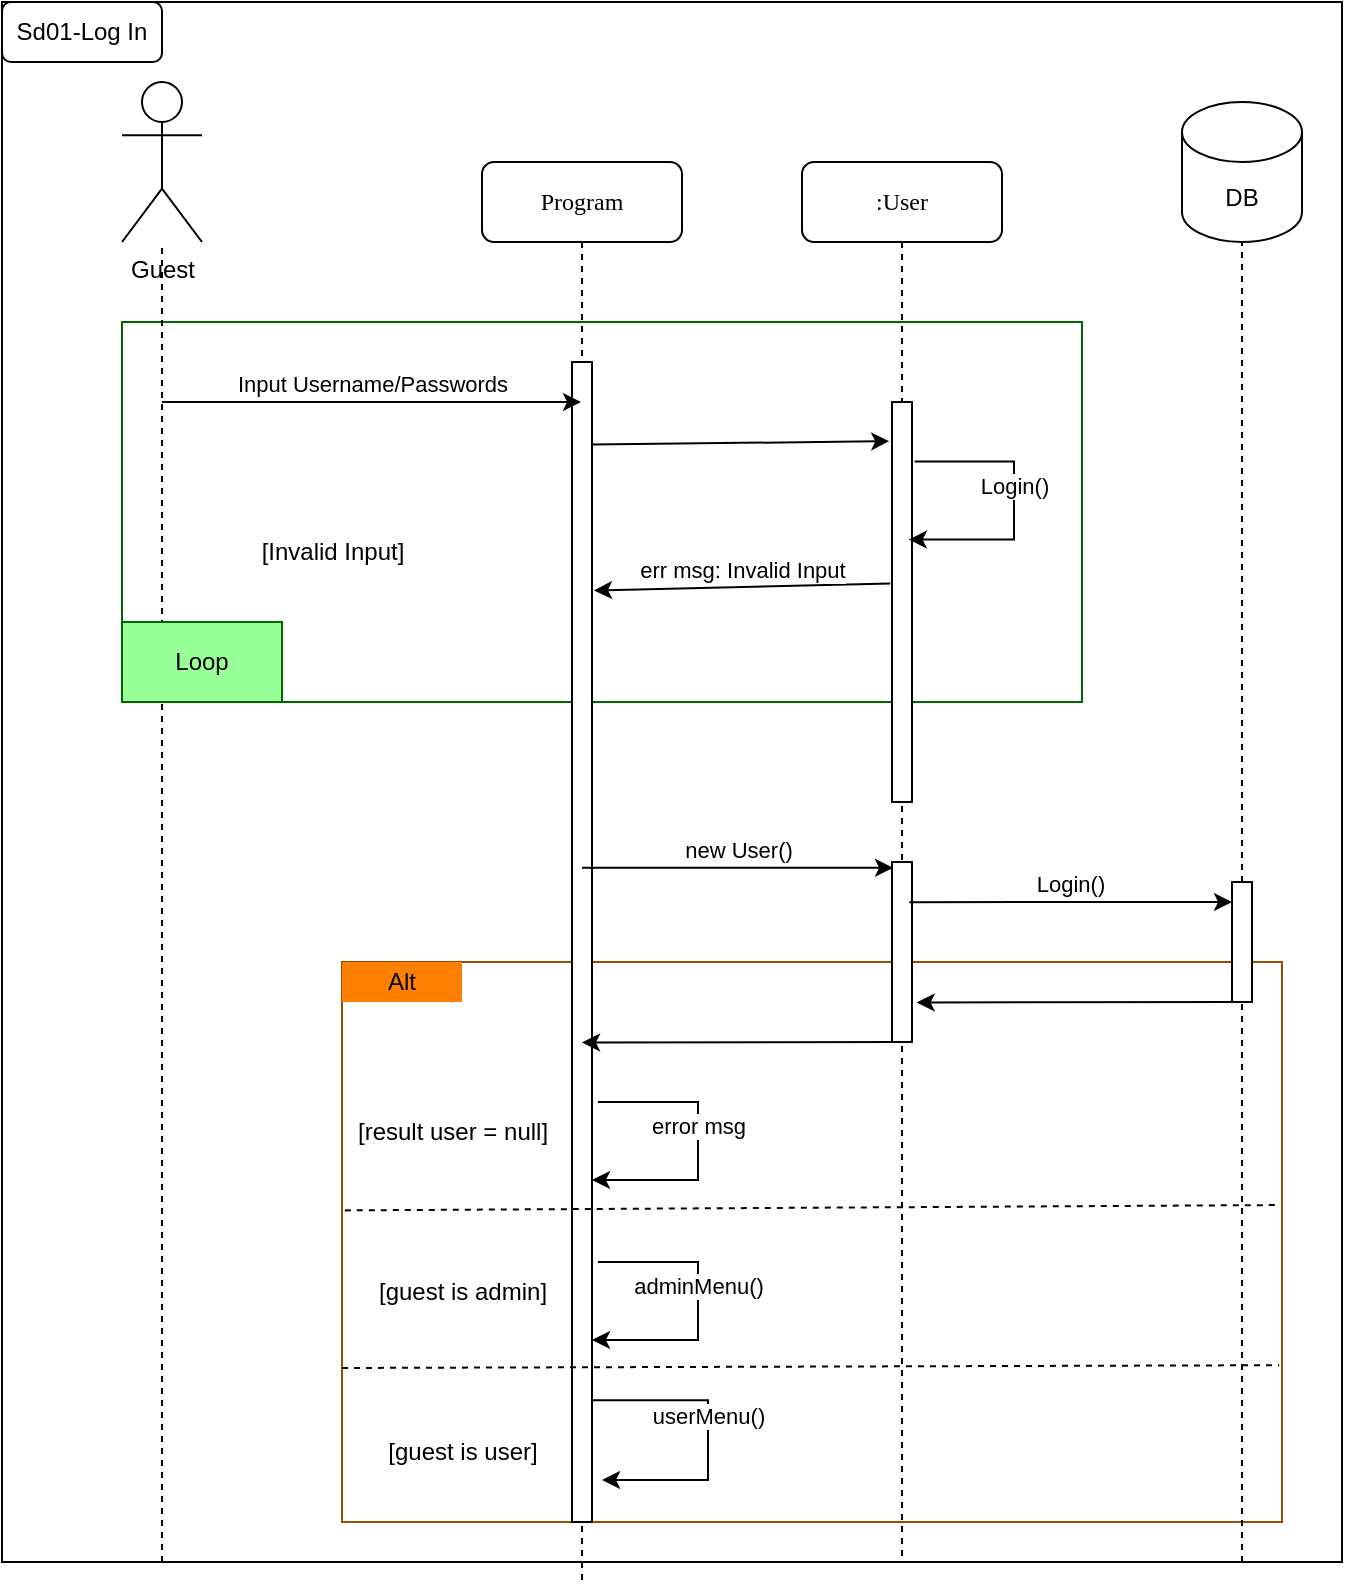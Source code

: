 <mxfile version="24.7.6" pages="7">
  <diagram name="Log In" id="13e1069c-82ec-6db2-03f1-153e76fe0fe0">
    <mxGraphModel dx="1895" dy="1045" grid="1" gridSize="10" guides="1" tooltips="1" connect="1" arrows="1" fold="1" page="1" pageScale="1" pageWidth="1100" pageHeight="850" background="none" math="0" shadow="0">
      <root>
        <mxCell id="0" />
        <mxCell id="1" parent="0" />
        <mxCell id="F0CH4s_4JCiOfULGihNd-22" value="" style="rounded=0;whiteSpace=wrap;html=1;fillColor=none;strokeColor=#994C00;" parent="1" vertex="1">
          <mxGeometry x="170" y="480" width="470" height="280" as="geometry" />
        </mxCell>
        <mxCell id="F0CH4s_4JCiOfULGihNd-11" value="" style="rounded=0;whiteSpace=wrap;html=1;fillColor=none;strokeColor=#006600;" parent="1" vertex="1">
          <mxGeometry x="60" y="160" width="480" height="190" as="geometry" />
        </mxCell>
        <mxCell id="7baba1c4bc27f4b0-2" value="Program" style="shape=umlLifeline;perimeter=lifelinePerimeter;whiteSpace=wrap;html=1;container=1;collapsible=0;recursiveResize=0;outlineConnect=0;rounded=1;shadow=0;comic=0;labelBackgroundColor=none;strokeWidth=1;fontFamily=Verdana;fontSize=12;align=center;" parent="1" vertex="1">
          <mxGeometry x="240" y="80" width="100" height="710" as="geometry" />
        </mxCell>
        <mxCell id="7baba1c4bc27f4b0-10" value="" style="html=1;points=[];perimeter=orthogonalPerimeter;rounded=0;shadow=0;comic=0;labelBackgroundColor=none;strokeWidth=1;fontFamily=Verdana;fontSize=12;align=center;" parent="7baba1c4bc27f4b0-2" vertex="1">
          <mxGeometry x="45" y="100" width="10" height="580" as="geometry" />
        </mxCell>
        <mxCell id="F0CH4s_4JCiOfULGihNd-28" value="error msg" style="endArrow=classic;html=1;rounded=0;edgeStyle=orthogonalEdgeStyle;verticalAlign=bottom;exitX=1.128;exitY=0.149;exitDx=0;exitDy=0;exitPerimeter=0;entryX=0.84;entryY=0.344;entryDx=0;entryDy=0;entryPerimeter=0;" parent="7baba1c4bc27f4b0-2" edge="1">
          <mxGeometry width="50" height="50" relative="1" as="geometry">
            <mxPoint x="58" y="470" as="sourcePoint" />
            <mxPoint x="55" y="509" as="targetPoint" />
            <Array as="points">
              <mxPoint x="108" y="470" />
              <mxPoint x="108" y="509" />
            </Array>
          </mxGeometry>
        </mxCell>
        <mxCell id="F0CH4s_4JCiOfULGihNd-29" value="adminMenu()" style="endArrow=classic;html=1;rounded=0;edgeStyle=orthogonalEdgeStyle;verticalAlign=bottom;exitX=1.128;exitY=0.149;exitDx=0;exitDy=0;exitPerimeter=0;entryX=0.84;entryY=0.344;entryDx=0;entryDy=0;entryPerimeter=0;" parent="7baba1c4bc27f4b0-2" edge="1">
          <mxGeometry width="50" height="50" relative="1" as="geometry">
            <mxPoint x="58" y="550" as="sourcePoint" />
            <mxPoint x="55" y="589" as="targetPoint" />
            <Array as="points">
              <mxPoint x="108" y="550" />
              <mxPoint x="108" y="589" />
            </Array>
          </mxGeometry>
        </mxCell>
        <mxCell id="F0CH4s_4JCiOfULGihNd-32" value="[result user = null]" style="text;html=1;align=center;verticalAlign=middle;resizable=0;points=[];autosize=1;strokeColor=none;fillColor=none;" parent="7baba1c4bc27f4b0-2" vertex="1">
          <mxGeometry x="-75" y="470" width="120" height="30" as="geometry" />
        </mxCell>
        <mxCell id="7baba1c4bc27f4b0-3" value=":User" style="shape=umlLifeline;perimeter=lifelinePerimeter;whiteSpace=wrap;html=1;container=1;collapsible=0;recursiveResize=0;outlineConnect=0;rounded=1;shadow=0;comic=0;labelBackgroundColor=none;strokeWidth=1;fontFamily=Verdana;fontSize=12;align=center;" parent="1" vertex="1">
          <mxGeometry x="400" y="80" width="100" height="700" as="geometry" />
        </mxCell>
        <mxCell id="7baba1c4bc27f4b0-13" value="" style="html=1;points=[];perimeter=orthogonalPerimeter;rounded=0;shadow=0;comic=0;labelBackgroundColor=none;strokeWidth=1;fontFamily=Verdana;fontSize=12;align=center;" parent="7baba1c4bc27f4b0-3" vertex="1">
          <mxGeometry x="45" y="120" width="10" height="200" as="geometry" />
        </mxCell>
        <mxCell id="F0CH4s_4JCiOfULGihNd-8" value="" style="endArrow=classic;html=1;rounded=0;exitX=1.14;exitY=0.096;exitDx=0;exitDy=0;exitPerimeter=0;entryX=-0.14;entryY=0.098;entryDx=0;entryDy=0;entryPerimeter=0;" parent="7baba1c4bc27f4b0-3" target="7baba1c4bc27f4b0-13" edge="1">
          <mxGeometry width="50" height="50" relative="1" as="geometry">
            <mxPoint x="-105.0" y="141.28" as="sourcePoint" />
            <mxPoint x="40" y="140" as="targetPoint" />
          </mxGeometry>
        </mxCell>
        <mxCell id="F0CH4s_4JCiOfULGihNd-9" value="Login()" style="endArrow=classic;html=1;rounded=0;edgeStyle=orthogonalEdgeStyle;verticalAlign=bottom;exitX=1.128;exitY=0.149;exitDx=0;exitDy=0;exitPerimeter=0;entryX=0.84;entryY=0.344;entryDx=0;entryDy=0;entryPerimeter=0;" parent="7baba1c4bc27f4b0-3" source="7baba1c4bc27f4b0-13" target="7baba1c4bc27f4b0-13" edge="1">
          <mxGeometry width="50" height="50" relative="1" as="geometry">
            <mxPoint x="60" y="150" as="sourcePoint" />
            <mxPoint x="45" y="187.6" as="targetPoint" />
            <Array as="points">
              <mxPoint x="106" y="150" />
              <mxPoint x="106" y="189" />
            </Array>
          </mxGeometry>
        </mxCell>
        <mxCell id="F0CH4s_4JCiOfULGihNd-15" value="" style="html=1;points=[];perimeter=orthogonalPerimeter;rounded=0;shadow=0;comic=0;labelBackgroundColor=none;strokeWidth=1;fontFamily=Verdana;fontSize=12;align=center;" parent="7baba1c4bc27f4b0-3" vertex="1">
          <mxGeometry x="45" y="350" width="10" height="90" as="geometry" />
        </mxCell>
        <mxCell id="F0CH4s_4JCiOfULGihNd-1" value="Guest" style="shape=umlActor;verticalLabelPosition=bottom;verticalAlign=top;html=1;outlineConnect=0;" parent="1" vertex="1">
          <mxGeometry x="60" y="40" width="40" height="80" as="geometry" />
        </mxCell>
        <mxCell id="F0CH4s_4JCiOfULGihNd-3" value="" style="endArrow=none;dashed=1;html=1;rounded=0;" parent="1" target="F0CH4s_4JCiOfULGihNd-1" edge="1">
          <mxGeometry width="50" height="50" relative="1" as="geometry">
            <mxPoint x="80" y="780" as="sourcePoint" />
            <mxPoint x="490" y="270" as="targetPoint" />
          </mxGeometry>
        </mxCell>
        <mxCell id="F0CH4s_4JCiOfULGihNd-4" value="DB" style="shape=cylinder3;whiteSpace=wrap;html=1;boundedLbl=1;backgroundOutline=1;size=15;" parent="1" vertex="1">
          <mxGeometry x="590" y="50" width="60" height="70" as="geometry" />
        </mxCell>
        <mxCell id="F0CH4s_4JCiOfULGihNd-5" value="" style="endArrow=none;dashed=1;html=1;rounded=0;entryX=0.5;entryY=1;entryDx=0;entryDy=0;entryPerimeter=0;" parent="1" source="F0CH4s_4JCiOfULGihNd-17" target="F0CH4s_4JCiOfULGihNd-4" edge="1">
          <mxGeometry width="50" height="50" relative="1" as="geometry">
            <mxPoint x="620" y="650" as="sourcePoint" />
            <mxPoint x="660" y="290" as="targetPoint" />
          </mxGeometry>
        </mxCell>
        <mxCell id="F0CH4s_4JCiOfULGihNd-6" value="Input Username/Passwords" style="endArrow=classic;html=1;rounded=0;verticalAlign=bottom;" parent="1" target="7baba1c4bc27f4b0-2" edge="1">
          <mxGeometry width="50" height="50" relative="1" as="geometry">
            <mxPoint x="80" y="200" as="sourcePoint" />
            <mxPoint x="300" y="190" as="targetPoint" />
          </mxGeometry>
        </mxCell>
        <mxCell id="F0CH4s_4JCiOfULGihNd-10" value="err msg: Invalid Input" style="endArrow=classic;html=1;rounded=0;exitX=-0.088;exitY=0.454;exitDx=0;exitDy=0;exitPerimeter=0;verticalAlign=bottom;entryX=1.1;entryY=0.197;entryDx=0;entryDy=0;entryPerimeter=0;" parent="1" source="7baba1c4bc27f4b0-13" target="7baba1c4bc27f4b0-10" edge="1">
          <mxGeometry width="50" height="50" relative="1" as="geometry">
            <mxPoint x="430" y="291" as="sourcePoint" />
            <mxPoint x="300" y="310" as="targetPoint" />
          </mxGeometry>
        </mxCell>
        <mxCell id="F0CH4s_4JCiOfULGihNd-12" value="Loop" style="rounded=0;whiteSpace=wrap;html=1;fillColor=#99FF99;strokeColor=#006600;" parent="1" vertex="1">
          <mxGeometry x="60" y="310" width="80" height="40" as="geometry" />
        </mxCell>
        <mxCell id="F0CH4s_4JCiOfULGihNd-13" value="[Invalid Input]" style="text;html=1;align=center;verticalAlign=middle;resizable=0;points=[];autosize=1;strokeColor=none;fillColor=none;" parent="1" vertex="1">
          <mxGeometry x="120" y="260" width="90" height="30" as="geometry" />
        </mxCell>
        <mxCell id="F0CH4s_4JCiOfULGihNd-16" value="new User()" style="endArrow=classic;html=1;rounded=0;verticalAlign=bottom;entryX=0.053;entryY=0.032;entryDx=0;entryDy=0;entryPerimeter=0;" parent="1" source="7baba1c4bc27f4b0-2" target="F0CH4s_4JCiOfULGihNd-15" edge="1">
          <mxGeometry width="50" height="50" relative="1" as="geometry">
            <mxPoint x="300" y="430" as="sourcePoint" />
            <mxPoint x="445" y="430" as="targetPoint" />
          </mxGeometry>
        </mxCell>
        <mxCell id="F0CH4s_4JCiOfULGihNd-18" value="" style="endArrow=none;dashed=1;html=1;rounded=0;entryX=0.5;entryY=1;entryDx=0;entryDy=0;entryPerimeter=0;" parent="1" target="F0CH4s_4JCiOfULGihNd-17" edge="1">
          <mxGeometry width="50" height="50" relative="1" as="geometry">
            <mxPoint x="620" y="780" as="sourcePoint" />
            <mxPoint x="620" y="120" as="targetPoint" />
          </mxGeometry>
        </mxCell>
        <mxCell id="F0CH4s_4JCiOfULGihNd-17" value="" style="html=1;points=[];perimeter=orthogonalPerimeter;rounded=0;shadow=0;comic=0;labelBackgroundColor=none;strokeWidth=1;fontFamily=Verdana;fontSize=12;align=center;" parent="1" vertex="1">
          <mxGeometry x="615" y="440" width="10" height="60" as="geometry" />
        </mxCell>
        <mxCell id="F0CH4s_4JCiOfULGihNd-19" value="Login()" style="endArrow=classic;html=1;rounded=0;entryX=-0.367;entryY=0.09;entryDx=0;entryDy=0;entryPerimeter=0;exitX=0.5;exitY=0.193;exitDx=0;exitDy=0;exitPerimeter=0;verticalAlign=bottom;" parent="1" edge="1">
          <mxGeometry width="50" height="50" relative="1" as="geometry">
            <mxPoint x="453.67" y="450.08" as="sourcePoint" />
            <mxPoint x="615.0" y="450.0" as="targetPoint" />
          </mxGeometry>
        </mxCell>
        <mxCell id="F0CH4s_4JCiOfULGihNd-21" value="" style="endArrow=classic;html=1;rounded=0;exitX=0;exitY=0.65;exitDx=0;exitDy=0;exitPerimeter=0;entryX=1.233;entryY=0.614;entryDx=0;entryDy=0;entryPerimeter=0;" parent="1" edge="1">
          <mxGeometry width="50" height="50" relative="1" as="geometry">
            <mxPoint x="615" y="500" as="sourcePoint" />
            <mxPoint x="457.33" y="500.24" as="targetPoint" />
          </mxGeometry>
        </mxCell>
        <mxCell id="F0CH4s_4JCiOfULGihNd-23" value="Alt" style="rounded=0;whiteSpace=wrap;html=1;fillColor=#FF8000;strokeColor=none;" parent="1" vertex="1">
          <mxGeometry x="170" y="480" width="60" height="20" as="geometry" />
        </mxCell>
        <mxCell id="F0CH4s_4JCiOfULGihNd-25" value="" style="endArrow=none;dashed=1;html=1;rounded=0;exitX=0.004;exitY=0.408;exitDx=0;exitDy=0;exitPerimeter=0;entryX=0.997;entryY=0.434;entryDx=0;entryDy=0;entryPerimeter=0;" parent="1" target="F0CH4s_4JCiOfULGihNd-22" edge="1">
          <mxGeometry width="50" height="50" relative="1" as="geometry">
            <mxPoint x="171.41" y="604.2" as="sourcePoint" />
            <mxPoint x="640.0" y="600.0" as="targetPoint" />
          </mxGeometry>
        </mxCell>
        <mxCell id="F0CH4s_4JCiOfULGihNd-26" value="" style="endArrow=classic;html=1;rounded=0;exitX=0;exitY=0.65;exitDx=0;exitDy=0;exitPerimeter=0;entryX=1.233;entryY=0.614;entryDx=0;entryDy=0;entryPerimeter=0;" parent="1" edge="1">
          <mxGeometry width="50" height="50" relative="1" as="geometry">
            <mxPoint x="447.67" y="520" as="sourcePoint" />
            <mxPoint x="290.0" y="520.24" as="targetPoint" />
          </mxGeometry>
        </mxCell>
        <mxCell id="F0CH4s_4JCiOfULGihNd-27" value="" style="endArrow=none;dashed=1;html=1;rounded=0;exitX=0.004;exitY=0.408;exitDx=0;exitDy=0;exitPerimeter=0;entryX=0.997;entryY=0.72;entryDx=0;entryDy=0;entryPerimeter=0;" parent="1" target="F0CH4s_4JCiOfULGihNd-22" edge="1">
          <mxGeometry width="50" height="50" relative="1" as="geometry">
            <mxPoint x="170" y="683" as="sourcePoint" />
            <mxPoint x="638" y="680" as="targetPoint" />
          </mxGeometry>
        </mxCell>
        <mxCell id="F0CH4s_4JCiOfULGihNd-31" value="userMenu()" style="endArrow=classic;html=1;rounded=0;edgeStyle=orthogonalEdgeStyle;verticalAlign=bottom;exitX=0.948;exitY=0.895;exitDx=0;exitDy=0;exitPerimeter=0;entryX=0.84;entryY=0.344;entryDx=0;entryDy=0;entryPerimeter=0;" parent="1" source="7baba1c4bc27f4b0-10" edge="1">
          <mxGeometry width="50" height="50" relative="1" as="geometry">
            <mxPoint x="303" y="700" as="sourcePoint" />
            <mxPoint x="300" y="739" as="targetPoint" />
            <Array as="points">
              <mxPoint x="353" y="699" />
              <mxPoint x="353" y="739" />
            </Array>
          </mxGeometry>
        </mxCell>
        <mxCell id="F0CH4s_4JCiOfULGihNd-33" value="[guest is admin]" style="text;html=1;align=center;verticalAlign=middle;resizable=0;points=[];autosize=1;strokeColor=none;fillColor=none;" parent="1" vertex="1">
          <mxGeometry x="175" y="630" width="110" height="30" as="geometry" />
        </mxCell>
        <mxCell id="F0CH4s_4JCiOfULGihNd-34" value="[guest is user]" style="text;html=1;align=center;verticalAlign=middle;resizable=0;points=[];autosize=1;strokeColor=none;fillColor=none;" parent="1" vertex="1">
          <mxGeometry x="180" y="710" width="100" height="30" as="geometry" />
        </mxCell>
        <mxCell id="Bq0e3WAbnTrYZdv39ahH-2" value="" style="rounded=0;whiteSpace=wrap;html=1;fillColor=none;" parent="1" vertex="1">
          <mxGeometry width="670" height="780" as="geometry" />
        </mxCell>
        <mxCell id="Bq0e3WAbnTrYZdv39ahH-3" value="Sd01-Log In" style="rounded=1;whiteSpace=wrap;html=1;" parent="1" vertex="1">
          <mxGeometry width="80" height="30" as="geometry" />
        </mxCell>
      </root>
    </mxGraphModel>
  </diagram>
  <diagram name="Sign in" id="sj93D10sHO3ctuI7SsbO">
    <mxGraphModel dx="1042" dy="575" grid="1" gridSize="10" guides="1" tooltips="1" connect="1" arrows="1" fold="1" page="1" pageScale="1" pageWidth="1100" pageHeight="850" background="none" math="0" shadow="0">
      <root>
        <mxCell id="Mu2sOL8I9shYQxzjJvbA-0" />
        <mxCell id="Mu2sOL8I9shYQxzjJvbA-1" parent="Mu2sOL8I9shYQxzjJvbA-0" />
        <mxCell id="pfdg3GkmwepzQQwDbnG1-0" value="" style="rounded=0;whiteSpace=wrap;html=1;fillColor=none;" parent="Mu2sOL8I9shYQxzjJvbA-1" vertex="1">
          <mxGeometry width="670" height="780" as="geometry" />
        </mxCell>
        <mxCell id="Mu2sOL8I9shYQxzjJvbA-2" value="" style="rounded=0;whiteSpace=wrap;html=1;fillColor=none;strokeColor=#994C00;" parent="Mu2sOL8I9shYQxzjJvbA-1" vertex="1">
          <mxGeometry x="170" y="480" width="470" height="210" as="geometry" />
        </mxCell>
        <mxCell id="Mu2sOL8I9shYQxzjJvbA-3" value="" style="rounded=0;whiteSpace=wrap;html=1;fillColor=none;strokeColor=#006600;" parent="Mu2sOL8I9shYQxzjJvbA-1" vertex="1">
          <mxGeometry x="60" y="160" width="480" height="190" as="geometry" />
        </mxCell>
        <mxCell id="Mu2sOL8I9shYQxzjJvbA-4" value="Program" style="shape=umlLifeline;perimeter=lifelinePerimeter;whiteSpace=wrap;html=1;container=1;collapsible=0;recursiveResize=0;outlineConnect=0;rounded=1;shadow=0;comic=0;labelBackgroundColor=none;strokeWidth=1;fontFamily=Verdana;fontSize=12;align=center;" parent="Mu2sOL8I9shYQxzjJvbA-1" vertex="1">
          <mxGeometry x="240" y="80" width="100" height="710" as="geometry" />
        </mxCell>
        <mxCell id="Mu2sOL8I9shYQxzjJvbA-5" value="" style="html=1;points=[];perimeter=orthogonalPerimeter;rounded=0;shadow=0;comic=0;labelBackgroundColor=none;strokeWidth=1;fontFamily=Verdana;fontSize=12;align=center;" parent="Mu2sOL8I9shYQxzjJvbA-4" vertex="1">
          <mxGeometry x="45" y="100" width="10" height="580" as="geometry" />
        </mxCell>
        <mxCell id="Mu2sOL8I9shYQxzjJvbA-6" value="error msg:&lt;div&gt;user exist&lt;/div&gt;" style="endArrow=classic;html=1;rounded=0;edgeStyle=orthogonalEdgeStyle;verticalAlign=bottom;exitX=1.128;exitY=0.149;exitDx=0;exitDy=0;exitPerimeter=0;entryX=0.84;entryY=0.344;entryDx=0;entryDy=0;entryPerimeter=0;" parent="Mu2sOL8I9shYQxzjJvbA-4" edge="1">
          <mxGeometry width="50" height="50" relative="1" as="geometry">
            <mxPoint x="58" y="470" as="sourcePoint" />
            <mxPoint x="55" y="509" as="targetPoint" />
            <Array as="points">
              <mxPoint x="108" y="470" />
              <mxPoint x="108" y="509" />
            </Array>
          </mxGeometry>
        </mxCell>
        <mxCell id="Mu2sOL8I9shYQxzjJvbA-8" value="[result not null]" style="text;html=1;align=center;verticalAlign=middle;resizable=0;points=[];autosize=1;strokeColor=none;fillColor=none;" parent="Mu2sOL8I9shYQxzjJvbA-4" vertex="1">
          <mxGeometry x="-65" y="470" width="100" height="30" as="geometry" />
        </mxCell>
        <mxCell id="Mu2sOL8I9shYQxzjJvbA-9" value=":User" style="shape=umlLifeline;perimeter=lifelinePerimeter;whiteSpace=wrap;html=1;container=1;collapsible=0;recursiveResize=0;outlineConnect=0;rounded=1;shadow=0;comic=0;labelBackgroundColor=none;strokeWidth=1;fontFamily=Verdana;fontSize=12;align=center;" parent="Mu2sOL8I9shYQxzjJvbA-1" vertex="1">
          <mxGeometry x="400" y="80" width="100" height="700" as="geometry" />
        </mxCell>
        <mxCell id="Mu2sOL8I9shYQxzjJvbA-10" value="" style="html=1;points=[];perimeter=orthogonalPerimeter;rounded=0;shadow=0;comic=0;labelBackgroundColor=none;strokeWidth=1;fontFamily=Verdana;fontSize=12;align=center;" parent="Mu2sOL8I9shYQxzjJvbA-9" vertex="1">
          <mxGeometry x="45" y="120" width="10" height="200" as="geometry" />
        </mxCell>
        <mxCell id="Mu2sOL8I9shYQxzjJvbA-11" value="" style="endArrow=classic;html=1;rounded=0;exitX=1.14;exitY=0.096;exitDx=0;exitDy=0;exitPerimeter=0;entryX=-0.14;entryY=0.098;entryDx=0;entryDy=0;entryPerimeter=0;" parent="Mu2sOL8I9shYQxzjJvbA-9" target="Mu2sOL8I9shYQxzjJvbA-10" edge="1">
          <mxGeometry width="50" height="50" relative="1" as="geometry">
            <mxPoint x="-105.0" y="141.28" as="sourcePoint" />
            <mxPoint x="40" y="140" as="targetPoint" />
          </mxGeometry>
        </mxCell>
        <mxCell id="Mu2sOL8I9shYQxzjJvbA-12" value="SignIn()" style="endArrow=classic;html=1;rounded=0;edgeStyle=orthogonalEdgeStyle;verticalAlign=bottom;exitX=1.128;exitY=0.149;exitDx=0;exitDy=0;exitPerimeter=0;entryX=0.84;entryY=0.344;entryDx=0;entryDy=0;entryPerimeter=0;" parent="Mu2sOL8I9shYQxzjJvbA-9" source="Mu2sOL8I9shYQxzjJvbA-10" target="Mu2sOL8I9shYQxzjJvbA-10" edge="1">
          <mxGeometry width="50" height="50" relative="1" as="geometry">
            <mxPoint x="60" y="150" as="sourcePoint" />
            <mxPoint x="45" y="187.6" as="targetPoint" />
            <Array as="points">
              <mxPoint x="106" y="150" />
              <mxPoint x="106" y="189" />
            </Array>
          </mxGeometry>
        </mxCell>
        <mxCell id="Mu2sOL8I9shYQxzjJvbA-13" value="" style="html=1;points=[];perimeter=orthogonalPerimeter;rounded=0;shadow=0;comic=0;labelBackgroundColor=none;strokeWidth=1;fontFamily=Verdana;fontSize=12;align=center;" parent="Mu2sOL8I9shYQxzjJvbA-9" vertex="1">
          <mxGeometry x="45" y="350" width="10" height="90" as="geometry" />
        </mxCell>
        <mxCell id="WEgrKeT8IjtTW5Z9Hypq-1" value="" style="html=1;points=[];perimeter=orthogonalPerimeter;rounded=0;shadow=0;comic=0;labelBackgroundColor=none;strokeWidth=1;fontFamily=Verdana;fontSize=12;align=center;" parent="Mu2sOL8I9shYQxzjJvbA-9" vertex="1">
          <mxGeometry x="45" y="530" width="10" height="60" as="geometry" />
        </mxCell>
        <mxCell id="Mu2sOL8I9shYQxzjJvbA-14" value="Guest" style="shape=umlActor;verticalLabelPosition=bottom;verticalAlign=top;html=1;outlineConnect=0;" parent="Mu2sOL8I9shYQxzjJvbA-1" vertex="1">
          <mxGeometry x="60" y="40" width="40" height="80" as="geometry" />
        </mxCell>
        <mxCell id="Mu2sOL8I9shYQxzjJvbA-15" value="" style="endArrow=none;dashed=1;html=1;rounded=0;" parent="Mu2sOL8I9shYQxzjJvbA-1" target="Mu2sOL8I9shYQxzjJvbA-14" edge="1">
          <mxGeometry width="50" height="50" relative="1" as="geometry">
            <mxPoint x="80" y="780" as="sourcePoint" />
            <mxPoint x="490" y="270" as="targetPoint" />
          </mxGeometry>
        </mxCell>
        <mxCell id="Mu2sOL8I9shYQxzjJvbA-16" value="DB" style="shape=cylinder3;whiteSpace=wrap;html=1;boundedLbl=1;backgroundOutline=1;size=15;" parent="Mu2sOL8I9shYQxzjJvbA-1" vertex="1">
          <mxGeometry x="590" y="50" width="60" height="70" as="geometry" />
        </mxCell>
        <mxCell id="Mu2sOL8I9shYQxzjJvbA-17" value="" style="endArrow=none;dashed=1;html=1;rounded=0;entryX=0.5;entryY=1;entryDx=0;entryDy=0;entryPerimeter=0;" parent="Mu2sOL8I9shYQxzjJvbA-1" source="Mu2sOL8I9shYQxzjJvbA-24" target="Mu2sOL8I9shYQxzjJvbA-16" edge="1">
          <mxGeometry width="50" height="50" relative="1" as="geometry">
            <mxPoint x="620" y="650" as="sourcePoint" />
            <mxPoint x="660" y="290" as="targetPoint" />
          </mxGeometry>
        </mxCell>
        <mxCell id="Mu2sOL8I9shYQxzjJvbA-18" value="Input User Info" style="endArrow=classic;html=1;rounded=0;verticalAlign=bottom;" parent="Mu2sOL8I9shYQxzjJvbA-1" target="Mu2sOL8I9shYQxzjJvbA-4" edge="1">
          <mxGeometry width="50" height="50" relative="1" as="geometry">
            <mxPoint x="80" y="200" as="sourcePoint" />
            <mxPoint x="300" y="190" as="targetPoint" />
          </mxGeometry>
        </mxCell>
        <mxCell id="Mu2sOL8I9shYQxzjJvbA-19" value="err msg: Invalid Input" style="endArrow=classic;html=1;rounded=0;exitX=-0.088;exitY=0.454;exitDx=0;exitDy=0;exitPerimeter=0;verticalAlign=bottom;entryX=1.1;entryY=0.197;entryDx=0;entryDy=0;entryPerimeter=0;" parent="Mu2sOL8I9shYQxzjJvbA-1" source="Mu2sOL8I9shYQxzjJvbA-10" target="Mu2sOL8I9shYQxzjJvbA-5" edge="1">
          <mxGeometry width="50" height="50" relative="1" as="geometry">
            <mxPoint x="430" y="291" as="sourcePoint" />
            <mxPoint x="300" y="310" as="targetPoint" />
          </mxGeometry>
        </mxCell>
        <mxCell id="Mu2sOL8I9shYQxzjJvbA-20" value="Loop" style="rounded=0;whiteSpace=wrap;html=1;fillColor=#99FF99;strokeColor=#006600;" parent="Mu2sOL8I9shYQxzjJvbA-1" vertex="1">
          <mxGeometry x="60" y="310" width="80" height="40" as="geometry" />
        </mxCell>
        <mxCell id="Mu2sOL8I9shYQxzjJvbA-21" value="[Invalid Input]" style="text;html=1;align=center;verticalAlign=middle;resizable=0;points=[];autosize=1;strokeColor=none;fillColor=none;" parent="Mu2sOL8I9shYQxzjJvbA-1" vertex="1">
          <mxGeometry x="120" y="260" width="90" height="30" as="geometry" />
        </mxCell>
        <mxCell id="Mu2sOL8I9shYQxzjJvbA-22" value="new User()" style="endArrow=classic;html=1;rounded=0;verticalAlign=bottom;entryX=0.053;entryY=0.032;entryDx=0;entryDy=0;entryPerimeter=0;" parent="Mu2sOL8I9shYQxzjJvbA-1" source="Mu2sOL8I9shYQxzjJvbA-4" target="Mu2sOL8I9shYQxzjJvbA-13" edge="1">
          <mxGeometry width="50" height="50" relative="1" as="geometry">
            <mxPoint x="300" y="430" as="sourcePoint" />
            <mxPoint x="445" y="430" as="targetPoint" />
          </mxGeometry>
        </mxCell>
        <mxCell id="Mu2sOL8I9shYQxzjJvbA-23" value="" style="endArrow=none;dashed=1;html=1;rounded=0;entryX=0.5;entryY=1;entryDx=0;entryDy=0;entryPerimeter=0;" parent="Mu2sOL8I9shYQxzjJvbA-1" source="WEgrKeT8IjtTW5Z9Hypq-3" target="Mu2sOL8I9shYQxzjJvbA-24" edge="1">
          <mxGeometry width="50" height="50" relative="1" as="geometry">
            <mxPoint x="620" y="780" as="sourcePoint" />
            <mxPoint x="620" y="120" as="targetPoint" />
          </mxGeometry>
        </mxCell>
        <mxCell id="Mu2sOL8I9shYQxzjJvbA-24" value="" style="html=1;points=[];perimeter=orthogonalPerimeter;rounded=0;shadow=0;comic=0;labelBackgroundColor=none;strokeWidth=1;fontFamily=Verdana;fontSize=12;align=center;" parent="Mu2sOL8I9shYQxzjJvbA-1" vertex="1">
          <mxGeometry x="615" y="440" width="10" height="60" as="geometry" />
        </mxCell>
        <mxCell id="Mu2sOL8I9shYQxzjJvbA-25" value="SignIn()" style="endArrow=classic;html=1;rounded=0;entryX=-0.367;entryY=0.09;entryDx=0;entryDy=0;entryPerimeter=0;exitX=0.5;exitY=0.193;exitDx=0;exitDy=0;exitPerimeter=0;verticalAlign=bottom;" parent="Mu2sOL8I9shYQxzjJvbA-1" edge="1">
          <mxGeometry width="50" height="50" relative="1" as="geometry">
            <mxPoint x="453.67" y="450.08" as="sourcePoint" />
            <mxPoint x="615.0" y="450.0" as="targetPoint" />
          </mxGeometry>
        </mxCell>
        <mxCell id="Mu2sOL8I9shYQxzjJvbA-26" value="" style="endArrow=classic;html=1;rounded=0;exitX=0;exitY=0.65;exitDx=0;exitDy=0;exitPerimeter=0;entryX=1.233;entryY=0.614;entryDx=0;entryDy=0;entryPerimeter=0;" parent="Mu2sOL8I9shYQxzjJvbA-1" edge="1">
          <mxGeometry width="50" height="50" relative="1" as="geometry">
            <mxPoint x="615" y="500" as="sourcePoint" />
            <mxPoint x="457.33" y="500.24" as="targetPoint" />
          </mxGeometry>
        </mxCell>
        <mxCell id="Mu2sOL8I9shYQxzjJvbA-27" value="Alt" style="rounded=0;whiteSpace=wrap;html=1;fillColor=#FF8000;strokeColor=none;" parent="Mu2sOL8I9shYQxzjJvbA-1" vertex="1">
          <mxGeometry x="170" y="480" width="60" height="20" as="geometry" />
        </mxCell>
        <mxCell id="Mu2sOL8I9shYQxzjJvbA-28" value="" style="endArrow=none;dashed=1;html=1;rounded=0;exitX=0.004;exitY=0.408;exitDx=0;exitDy=0;exitPerimeter=0;entryX=0.999;entryY=0.581;entryDx=0;entryDy=0;entryPerimeter=0;" parent="Mu2sOL8I9shYQxzjJvbA-1" target="Mu2sOL8I9shYQxzjJvbA-2" edge="1">
          <mxGeometry width="50" height="50" relative="1" as="geometry">
            <mxPoint x="171.41" y="604.2" as="sourcePoint" />
            <mxPoint x="640.0" y="600.0" as="targetPoint" />
          </mxGeometry>
        </mxCell>
        <mxCell id="Mu2sOL8I9shYQxzjJvbA-29" value="" style="endArrow=classic;html=1;rounded=0;exitX=0;exitY=0.65;exitDx=0;exitDy=0;exitPerimeter=0;entryX=1.233;entryY=0.614;entryDx=0;entryDy=0;entryPerimeter=0;" parent="Mu2sOL8I9shYQxzjJvbA-1" edge="1">
          <mxGeometry width="50" height="50" relative="1" as="geometry">
            <mxPoint x="447.67" y="520" as="sourcePoint" />
            <mxPoint x="290.0" y="520.24" as="targetPoint" />
          </mxGeometry>
        </mxCell>
        <mxCell id="Mu2sOL8I9shYQxzjJvbA-32" value="[result null]" style="text;html=1;align=center;verticalAlign=middle;resizable=0;points=[];autosize=1;strokeColor=none;fillColor=none;" parent="Mu2sOL8I9shYQxzjJvbA-1" vertex="1">
          <mxGeometry x="190" y="630" width="80" height="30" as="geometry" />
        </mxCell>
        <mxCell id="WEgrKeT8IjtTW5Z9Hypq-4" value="" style="endArrow=none;dashed=1;html=1;rounded=0;entryX=0.5;entryY=1;entryDx=0;entryDy=0;entryPerimeter=0;" parent="Mu2sOL8I9shYQxzjJvbA-1" target="WEgrKeT8IjtTW5Z9Hypq-3" edge="1">
          <mxGeometry width="50" height="50" relative="1" as="geometry">
            <mxPoint x="620" y="780" as="sourcePoint" />
            <mxPoint x="620" y="500" as="targetPoint" />
          </mxGeometry>
        </mxCell>
        <mxCell id="WEgrKeT8IjtTW5Z9Hypq-3" value="" style="html=1;points=[];perimeter=orthogonalPerimeter;rounded=0;shadow=0;comic=0;labelBackgroundColor=none;strokeWidth=1;fontFamily=Verdana;fontSize=12;align=center;" parent="Mu2sOL8I9shYQxzjJvbA-1" vertex="1">
          <mxGeometry x="615" y="620" width="10" height="40" as="geometry" />
        </mxCell>
        <mxCell id="WEgrKeT8IjtTW5Z9Hypq-2" value="userSave()" style="endArrow=classic;html=1;rounded=0;entryX=-0.052;entryY=0.242;entryDx=0;entryDy=0;entryPerimeter=0;verticalAlign=bottom;" parent="Mu2sOL8I9shYQxzjJvbA-1" target="WEgrKeT8IjtTW5Z9Hypq-3" edge="1">
          <mxGeometry width="50" height="50" relative="1" as="geometry">
            <mxPoint x="455" y="630" as="sourcePoint" />
            <mxPoint x="590" y="630" as="targetPoint" />
          </mxGeometry>
        </mxCell>
        <mxCell id="pfdg3GkmwepzQQwDbnG1-1" value="Sd02 - Sign In" style="rounded=1;whiteSpace=wrap;html=1;" parent="Mu2sOL8I9shYQxzjJvbA-1" vertex="1">
          <mxGeometry width="90" height="30" as="geometry" />
        </mxCell>
        <mxCell id="U8r7YiiRm1pg6nqMGCL6-0" value="" style="endArrow=classic;html=1;rounded=0;exitX=0.82;exitY=0.758;exitDx=0;exitDy=0;exitPerimeter=0;entryX=-0.38;entryY=0.187;entryDx=0;entryDy=0;entryPerimeter=0;" edge="1" parent="Mu2sOL8I9shYQxzjJvbA-1" source="Mu2sOL8I9shYQxzjJvbA-5" target="WEgrKeT8IjtTW5Z9Hypq-1">
          <mxGeometry width="50" height="50" relative="1" as="geometry">
            <mxPoint x="320" y="660.0" as="sourcePoint" />
            <mxPoint x="350" y="640" as="targetPoint" />
          </mxGeometry>
        </mxCell>
      </root>
    </mxGraphModel>
  </diagram>
  <diagram name="Manage Book" id="TWvMLt2cz5SK6jOKdHU-">
    <mxGraphModel dx="1042" dy="575" grid="1" gridSize="10" guides="1" tooltips="1" connect="1" arrows="1" fold="1" page="1" pageScale="1" pageWidth="1100" pageHeight="850" background="none" math="0" shadow="0">
      <root>
        <mxCell id="OdWZ1S9cFzBzejWp1gn_-0" />
        <mxCell id="OdWZ1S9cFzBzejWp1gn_-1" parent="OdWZ1S9cFzBzejWp1gn_-0" />
        <mxCell id="dqXV2TLxfXXXm9Qs9-eq-0" value="" style="rounded=0;whiteSpace=wrap;html=1;fillColor=none;" parent="OdWZ1S9cFzBzejWp1gn_-1" vertex="1">
          <mxGeometry width="670" height="780" as="geometry" />
        </mxCell>
        <mxCell id="OdWZ1S9cFzBzejWp1gn_-2" value="" style="rounded=0;whiteSpace=wrap;html=1;fillColor=none;strokeColor=#994C00;" parent="OdWZ1S9cFzBzejWp1gn_-1" vertex="1">
          <mxGeometry x="180" y="520" width="470" height="210" as="geometry" />
        </mxCell>
        <mxCell id="OdWZ1S9cFzBzejWp1gn_-3" value="" style="rounded=0;whiteSpace=wrap;html=1;fillColor=none;strokeColor=#006600;" parent="OdWZ1S9cFzBzejWp1gn_-1" vertex="1">
          <mxGeometry x="60" y="270" width="330" height="140" as="geometry" />
        </mxCell>
        <mxCell id="OdWZ1S9cFzBzejWp1gn_-4" value="Program" style="shape=umlLifeline;perimeter=lifelinePerimeter;whiteSpace=wrap;html=1;container=1;collapsible=0;recursiveResize=0;outlineConnect=0;rounded=1;shadow=0;comic=0;labelBackgroundColor=none;strokeWidth=1;fontFamily=Verdana;fontSize=12;align=center;" parent="OdWZ1S9cFzBzejWp1gn_-1" vertex="1">
          <mxGeometry x="240" y="80" width="100" height="710" as="geometry" />
        </mxCell>
        <mxCell id="OdWZ1S9cFzBzejWp1gn_-5" value="" style="html=1;points=[];perimeter=orthogonalPerimeter;rounded=0;shadow=0;comic=0;labelBackgroundColor=none;strokeWidth=1;fontFamily=Verdana;fontSize=12;align=center;" parent="OdWZ1S9cFzBzejWp1gn_-4" vertex="1">
          <mxGeometry x="45" y="210" width="10" height="480" as="geometry" />
        </mxCell>
        <mxCell id="LCltBtKxuQcjyWuavyJo-7" value="[result not null]" style="text;html=1;align=center;verticalAlign=middle;resizable=0;points=[];autosize=1;strokeColor=none;fillColor=none;" parent="OdWZ1S9cFzBzejWp1gn_-4" vertex="1">
          <mxGeometry x="-60" y="500" width="100" height="30" as="geometry" />
        </mxCell>
        <mxCell id="LCltBtKxuQcjyWuavyJo-8" value="error msg:&amp;nbsp;&lt;div&gt;Book exist&lt;/div&gt;" style="endArrow=classic;html=1;rounded=0;edgeStyle=orthogonalEdgeStyle;verticalAlign=bottom;exitX=1.128;exitY=0.149;exitDx=0;exitDy=0;exitPerimeter=0;entryX=0.84;entryY=0.344;entryDx=0;entryDy=0;entryPerimeter=0;" parent="OdWZ1S9cFzBzejWp1gn_-4" edge="1">
          <mxGeometry x="0.127" width="50" height="50" relative="1" as="geometry">
            <mxPoint x="58" y="480.5" as="sourcePoint" />
            <mxPoint x="55" y="519.5" as="targetPoint" />
            <Array as="points">
              <mxPoint x="108" y="480.5" />
              <mxPoint x="108" y="519.5" />
            </Array>
            <mxPoint as="offset" />
          </mxGeometry>
        </mxCell>
        <mxCell id="LCltBtKxuQcjyWuavyJo-12" value="" style="endArrow=classic;html=1;rounded=0;exitX=0.9;exitY=0.64;exitDx=0;exitDy=0;exitPerimeter=0;entryX=-0.06;entryY=0.3;entryDx=0;entryDy=0;entryPerimeter=0;" parent="OdWZ1S9cFzBzejWp1gn_-4" target="LCltBtKxuQcjyWuavyJo-11" edge="1">
          <mxGeometry width="50" height="50" relative="1" as="geometry">
            <mxPoint x="55" y="590" as="sourcePoint" />
            <mxPoint x="200" y="591" as="targetPoint" />
          </mxGeometry>
        </mxCell>
        <mxCell id="dqXV2TLxfXXXm9Qs9-eq-2" value="" style="html=1;points=[];perimeter=orthogonalPerimeter;rounded=0;shadow=0;comic=0;labelBackgroundColor=none;strokeWidth=1;fontFamily=Verdana;fontSize=12;align=center;" parent="OdWZ1S9cFzBzejWp1gn_-4" vertex="1">
          <mxGeometry x="45" y="80" width="10" height="90" as="geometry" />
        </mxCell>
        <mxCell id="OdWZ1S9cFzBzejWp1gn_-8" value=":Book" style="shape=umlLifeline;perimeter=lifelinePerimeter;whiteSpace=wrap;html=1;container=1;collapsible=0;recursiveResize=0;outlineConnect=0;rounded=1;shadow=0;comic=0;labelBackgroundColor=none;strokeWidth=1;fontFamily=Verdana;fontSize=12;align=center;" parent="OdWZ1S9cFzBzejWp1gn_-1" vertex="1">
          <mxGeometry x="400" y="80" width="100" height="700" as="geometry" />
        </mxCell>
        <mxCell id="OdWZ1S9cFzBzejWp1gn_-9" value="" style="html=1;points=[];perimeter=orthogonalPerimeter;rounded=0;shadow=0;comic=0;labelBackgroundColor=none;strokeWidth=1;fontFamily=Verdana;fontSize=12;align=center;" parent="OdWZ1S9cFzBzejWp1gn_-8" vertex="1">
          <mxGeometry x="45" y="360" width="10" height="40" as="geometry" />
        </mxCell>
        <mxCell id="LCltBtKxuQcjyWuavyJo-1" value="&lt;div&gt;bookExist()&lt;/div&gt;" style="endArrow=classic;html=1;rounded=0;edgeStyle=orthogonalEdgeStyle;verticalAlign=bottom;exitX=1.128;exitY=0.149;exitDx=0;exitDy=0;exitPerimeter=0;" parent="OdWZ1S9cFzBzejWp1gn_-8" edge="1">
          <mxGeometry x="0.012" y="-9" width="50" height="50" relative="1" as="geometry">
            <mxPoint x="58" y="391" as="sourcePoint" />
            <mxPoint x="220" y="391" as="targetPoint" />
            <Array as="points">
              <mxPoint x="160" y="391" />
              <mxPoint x="160" y="391" />
            </Array>
            <mxPoint as="offset" />
          </mxGeometry>
        </mxCell>
        <mxCell id="LCltBtKxuQcjyWuavyJo-11" value="" style="html=1;points=[];perimeter=orthogonalPerimeter;rounded=0;shadow=0;comic=0;labelBackgroundColor=none;strokeWidth=1;fontFamily=Verdana;fontSize=12;align=center;" parent="OdWZ1S9cFzBzejWp1gn_-8" vertex="1">
          <mxGeometry x="45" y="580" width="10" height="40" as="geometry" />
        </mxCell>
        <mxCell id="OdWZ1S9cFzBzejWp1gn_-14" value="Guest" style="shape=umlActor;verticalLabelPosition=bottom;verticalAlign=top;html=1;outlineConnect=0;" parent="OdWZ1S9cFzBzejWp1gn_-1" vertex="1">
          <mxGeometry x="60" y="40" width="40" height="80" as="geometry" />
        </mxCell>
        <mxCell id="OdWZ1S9cFzBzejWp1gn_-15" value="" style="endArrow=none;dashed=1;html=1;rounded=0;" parent="OdWZ1S9cFzBzejWp1gn_-1" target="OdWZ1S9cFzBzejWp1gn_-14" edge="1">
          <mxGeometry width="50" height="50" relative="1" as="geometry">
            <mxPoint x="80" y="780" as="sourcePoint" />
            <mxPoint x="490" y="270" as="targetPoint" />
          </mxGeometry>
        </mxCell>
        <mxCell id="OdWZ1S9cFzBzejWp1gn_-16" value="DB" style="shape=cylinder3;whiteSpace=wrap;html=1;boundedLbl=1;backgroundOutline=1;size=15;" parent="OdWZ1S9cFzBzejWp1gn_-1" vertex="1">
          <mxGeometry x="590" y="50" width="60" height="70" as="geometry" />
        </mxCell>
        <mxCell id="OdWZ1S9cFzBzejWp1gn_-17" value="" style="endArrow=none;dashed=1;html=1;rounded=0;entryX=0.5;entryY=1;entryDx=0;entryDy=0;entryPerimeter=0;" parent="OdWZ1S9cFzBzejWp1gn_-1" source="LCltBtKxuQcjyWuavyJo-2" target="OdWZ1S9cFzBzejWp1gn_-16" edge="1">
          <mxGeometry width="50" height="50" relative="1" as="geometry">
            <mxPoint x="620" y="440" as="sourcePoint" />
            <mxPoint x="660" y="290" as="targetPoint" />
          </mxGeometry>
        </mxCell>
        <mxCell id="OdWZ1S9cFzBzejWp1gn_-18" value="Add Book" style="endArrow=classic;html=1;rounded=0;verticalAlign=bottom;" parent="OdWZ1S9cFzBzejWp1gn_-1" edge="1">
          <mxGeometry width="50" height="50" relative="1" as="geometry">
            <mxPoint x="80" y="310" as="sourcePoint" />
            <mxPoint x="289.5" y="310" as="targetPoint" />
          </mxGeometry>
        </mxCell>
        <mxCell id="OdWZ1S9cFzBzejWp1gn_-20" value="Loop" style="rounded=0;whiteSpace=wrap;html=1;fillColor=#99FF99;strokeColor=#006600;" parent="OdWZ1S9cFzBzejWp1gn_-1" vertex="1">
          <mxGeometry x="60" y="390" width="60" height="20" as="geometry" />
        </mxCell>
        <mxCell id="OdWZ1S9cFzBzejWp1gn_-21" value="[Invalid Input]" style="text;html=1;align=center;verticalAlign=middle;resizable=0;points=[];autosize=1;strokeColor=none;fillColor=none;" parent="OdWZ1S9cFzBzejWp1gn_-1" vertex="1">
          <mxGeometry x="140" y="350" width="90" height="30" as="geometry" />
        </mxCell>
        <mxCell id="OdWZ1S9cFzBzejWp1gn_-27" value="Alt" style="rounded=0;whiteSpace=wrap;html=1;fillColor=#FF8000;strokeColor=none;" parent="OdWZ1S9cFzBzejWp1gn_-1" vertex="1">
          <mxGeometry x="180" y="520" width="60" height="20" as="geometry" />
        </mxCell>
        <mxCell id="LCltBtKxuQcjyWuavyJo-0" value="error msg:&amp;nbsp;&lt;div&gt;Invalid Input&lt;/div&gt;" style="endArrow=classic;html=1;rounded=0;edgeStyle=orthogonalEdgeStyle;verticalAlign=bottom;exitX=1.128;exitY=0.149;exitDx=0;exitDy=0;exitPerimeter=0;entryX=0.84;entryY=0.344;entryDx=0;entryDy=0;entryPerimeter=0;" parent="OdWZ1S9cFzBzejWp1gn_-1" edge="1">
          <mxGeometry x="0.127" width="50" height="50" relative="1" as="geometry">
            <mxPoint x="293" y="320" as="sourcePoint" />
            <mxPoint x="290" y="359" as="targetPoint" />
            <Array as="points">
              <mxPoint x="343" y="320" />
              <mxPoint x="343" y="359" />
            </Array>
            <mxPoint as="offset" />
          </mxGeometry>
        </mxCell>
        <mxCell id="OdWZ1S9cFzBzejWp1gn_-22" value="new Book()" style="endArrow=classic;html=1;rounded=0;verticalAlign=bottom;entryX=0.053;entryY=0.032;entryDx=0;entryDy=0;entryPerimeter=0;" parent="OdWZ1S9cFzBzejWp1gn_-1" edge="1">
          <mxGeometry width="50" height="50" relative="1" as="geometry">
            <mxPoint x="288.97" y="450" as="sourcePoint" />
            <mxPoint x="445" y="450" as="targetPoint" />
          </mxGeometry>
        </mxCell>
        <mxCell id="LCltBtKxuQcjyWuavyJo-3" value="" style="endArrow=none;dashed=1;html=1;rounded=0;entryX=0.5;entryY=1;entryDx=0;entryDy=0;entryPerimeter=0;" parent="OdWZ1S9cFzBzejWp1gn_-1" target="LCltBtKxuQcjyWuavyJo-2" edge="1">
          <mxGeometry width="50" height="50" relative="1" as="geometry">
            <mxPoint x="620" y="550" as="sourcePoint" />
            <mxPoint x="620" y="230" as="targetPoint" />
          </mxGeometry>
        </mxCell>
        <mxCell id="LCltBtKxuQcjyWuavyJo-2" value="" style="html=1;points=[];perimeter=orthogonalPerimeter;rounded=0;shadow=0;comic=0;labelBackgroundColor=none;strokeWidth=1;fontFamily=Verdana;fontSize=12;align=center;" parent="OdWZ1S9cFzBzejWp1gn_-1" vertex="1">
          <mxGeometry x="615" y="460" width="10" height="270" as="geometry" />
        </mxCell>
        <mxCell id="LCltBtKxuQcjyWuavyJo-4" value="" style="endArrow=classic;html=1;rounded=0;exitX=0.14;exitY=0.552;exitDx=0;exitDy=0;exitPerimeter=0;" parent="OdWZ1S9cFzBzejWp1gn_-1" edge="1">
          <mxGeometry width="50" height="50" relative="1" as="geometry">
            <mxPoint x="615.0" y="539.5" as="sourcePoint" />
            <mxPoint x="289.324" y="539.5" as="targetPoint" />
          </mxGeometry>
        </mxCell>
        <mxCell id="LCltBtKxuQcjyWuavyJo-6" value="" style="endArrow=none;dashed=1;html=1;rounded=0;exitX=0.003;exitY=0.541;exitDx=0;exitDy=0;exitPerimeter=0;entryX=0.997;entryY=0.533;entryDx=0;entryDy=0;entryPerimeter=0;fontColor=#994C00;strokeColor=#994C00;" parent="OdWZ1S9cFzBzejWp1gn_-1" source="OdWZ1S9cFzBzejWp1gn_-2" target="OdWZ1S9cFzBzejWp1gn_-2" edge="1">
          <mxGeometry width="50" height="50" relative="1" as="geometry">
            <mxPoint x="320" y="600" as="sourcePoint" />
            <mxPoint x="370" y="550" as="targetPoint" />
          </mxGeometry>
        </mxCell>
        <mxCell id="LCltBtKxuQcjyWuavyJo-9" value="[result null]" style="text;html=1;align=center;verticalAlign=middle;resizable=0;points=[];autosize=1;strokeColor=none;fillColor=none;" parent="OdWZ1S9cFzBzejWp1gn_-1" vertex="1">
          <mxGeometry x="190" y="660" width="80" height="30" as="geometry" />
        </mxCell>
        <mxCell id="LCltBtKxuQcjyWuavyJo-10" value="addBook()" style="endArrow=classic;html=1;rounded=0;entryX=-0.18;entryY=0.841;entryDx=0;entryDy=0;entryPerimeter=0;exitX=0.9;exitY=0.64;exitDx=0;exitDy=0;exitPerimeter=0;verticalAlign=bottom;" parent="OdWZ1S9cFzBzejWp1gn_-1" source="LCltBtKxuQcjyWuavyJo-11" target="LCltBtKxuQcjyWuavyJo-2" edge="1">
          <mxGeometry width="50" height="50" relative="1" as="geometry">
            <mxPoint x="480" y="690" as="sourcePoint" />
            <mxPoint x="530" y="640" as="targetPoint" />
          </mxGeometry>
        </mxCell>
        <mxCell id="dqXV2TLxfXXXm9Qs9-eq-1" value="Sd03 - Add Book" style="rounded=1;whiteSpace=wrap;html=1;" parent="OdWZ1S9cFzBzejWp1gn_-1" vertex="1">
          <mxGeometry width="120" height="30" as="geometry" />
        </mxCell>
        <mxCell id="dqXV2TLxfXXXm9Qs9-eq-3" value="" style="rounded=0;whiteSpace=wrap;html=1;fillColor=none;strokeColor=#CC0000;" parent="OdWZ1S9cFzBzejWp1gn_-1" vertex="1">
          <mxGeometry x="50" y="170" width="280" height="60" as="geometry" />
        </mxCell>
        <mxCell id="dqXV2TLxfXXXm9Qs9-eq-4" value="ref" style="rounded=0;whiteSpace=wrap;html=1;fillColor=#FF3333;strokeColor=none;" parent="OdWZ1S9cFzBzejWp1gn_-1" vertex="1">
          <mxGeometry x="50" y="170" width="50" height="20" as="geometry" />
        </mxCell>
        <mxCell id="dqXV2TLxfXXXm9Qs9-eq-5" value="[Sd01 - Log In]" style="text;html=1;align=center;verticalAlign=middle;resizable=0;points=[];autosize=1;strokeColor=none;fillColor=none;" parent="OdWZ1S9cFzBzejWp1gn_-1" vertex="1">
          <mxGeometry x="130" y="185" width="100" height="30" as="geometry" />
        </mxCell>
      </root>
    </mxGraphModel>
  </diagram>
  <diagram name="Deactivate User" id="R4KgtmUpCi8oaZ9PqGqv">
    <mxGraphModel dx="1042" dy="575" grid="1" gridSize="10" guides="1" tooltips="1" connect="1" arrows="1" fold="1" page="1" pageScale="1" pageWidth="1100" pageHeight="850" background="none" math="0" shadow="0">
      <root>
        <mxCell id="1c8eFsrHzfOdRPMQcOx1-0" />
        <mxCell id="1c8eFsrHzfOdRPMQcOx1-1" parent="1c8eFsrHzfOdRPMQcOx1-0" />
        <mxCell id="XIVs9_eRRaryg2gmmSad-0" value="" style="rounded=0;whiteSpace=wrap;html=1;fillColor=none;strokeColor=#994C00;" parent="1c8eFsrHzfOdRPMQcOx1-1" vertex="1">
          <mxGeometry x="170" y="350" width="470" height="210" as="geometry" />
        </mxCell>
        <mxCell id="1c8eFsrHzfOdRPMQcOx1-2" value="" style="rounded=0;whiteSpace=wrap;html=1;fillColor=none;" parent="1c8eFsrHzfOdRPMQcOx1-1" vertex="1">
          <mxGeometry width="670" height="610" as="geometry" />
        </mxCell>
        <mxCell id="1c8eFsrHzfOdRPMQcOx1-5" value="Program" style="shape=umlLifeline;perimeter=lifelinePerimeter;whiteSpace=wrap;html=1;container=1;collapsible=0;recursiveResize=0;outlineConnect=0;rounded=1;shadow=0;comic=0;labelBackgroundColor=none;strokeWidth=1;fontFamily=Verdana;fontSize=12;align=center;" parent="1c8eFsrHzfOdRPMQcOx1-1" vertex="1">
          <mxGeometry x="240" y="80" width="100" height="710" as="geometry" />
        </mxCell>
        <mxCell id="1c8eFsrHzfOdRPMQcOx1-6" value="" style="html=1;points=[];perimeter=orthogonalPerimeter;rounded=0;shadow=0;comic=0;labelBackgroundColor=none;strokeWidth=1;fontFamily=Verdana;fontSize=12;align=center;" parent="1c8eFsrHzfOdRPMQcOx1-5" vertex="1">
          <mxGeometry x="45" y="210" width="10" height="440" as="geometry" />
        </mxCell>
        <mxCell id="1c8eFsrHzfOdRPMQcOx1-10" value="" style="html=1;points=[];perimeter=orthogonalPerimeter;rounded=0;shadow=0;comic=0;labelBackgroundColor=none;strokeWidth=1;fontFamily=Verdana;fontSize=12;align=center;" parent="1c8eFsrHzfOdRPMQcOx1-5" vertex="1">
          <mxGeometry x="45" y="80" width="10" height="90" as="geometry" />
        </mxCell>
        <mxCell id="1c8eFsrHzfOdRPMQcOx1-11" value=":User" style="shape=umlLifeline;perimeter=lifelinePerimeter;whiteSpace=wrap;html=1;container=1;collapsible=0;recursiveResize=0;outlineConnect=0;rounded=1;shadow=0;comic=0;labelBackgroundColor=none;strokeWidth=1;fontFamily=Verdana;fontSize=12;align=center;" parent="1c8eFsrHzfOdRPMQcOx1-1" vertex="1">
          <mxGeometry x="400" y="80" width="100" height="700" as="geometry" />
        </mxCell>
        <mxCell id="9weZZUTryyCGfmEeUrDn-0" value="" style="html=1;points=[];perimeter=orthogonalPerimeter;rounded=0;shadow=0;comic=0;labelBackgroundColor=none;strokeWidth=1;fontFamily=Verdana;fontSize=12;align=center;" parent="1c8eFsrHzfOdRPMQcOx1-11" vertex="1">
          <mxGeometry x="45" y="220" width="10" height="80" as="geometry" />
        </mxCell>
        <mxCell id="rF8jiX_f5vVuxuTM-Ug3-1" value="" style="html=1;points=[];perimeter=orthogonalPerimeter;rounded=0;shadow=0;comic=0;labelBackgroundColor=none;strokeWidth=1;fontFamily=Verdana;fontSize=12;align=center;" parent="1c8eFsrHzfOdRPMQcOx1-11" vertex="1">
          <mxGeometry x="45" y="390" width="10" height="80" as="geometry" />
        </mxCell>
        <mxCell id="1c8eFsrHzfOdRPMQcOx1-15" value="Guest" style="shape=umlActor;verticalLabelPosition=bottom;verticalAlign=top;html=1;outlineConnect=0;" parent="1c8eFsrHzfOdRPMQcOx1-1" vertex="1">
          <mxGeometry x="60" y="40" width="40" height="80" as="geometry" />
        </mxCell>
        <mxCell id="1c8eFsrHzfOdRPMQcOx1-16" value="" style="endArrow=none;dashed=1;html=1;rounded=0;" parent="1c8eFsrHzfOdRPMQcOx1-1" target="1c8eFsrHzfOdRPMQcOx1-15" edge="1">
          <mxGeometry width="50" height="50" relative="1" as="geometry">
            <mxPoint x="80" y="780" as="sourcePoint" />
            <mxPoint x="490" y="270" as="targetPoint" />
          </mxGeometry>
        </mxCell>
        <mxCell id="1c8eFsrHzfOdRPMQcOx1-17" value="DB" style="shape=cylinder3;whiteSpace=wrap;html=1;boundedLbl=1;backgroundOutline=1;size=15;" parent="1c8eFsrHzfOdRPMQcOx1-1" vertex="1">
          <mxGeometry x="590" y="50" width="60" height="70" as="geometry" />
        </mxCell>
        <mxCell id="1c8eFsrHzfOdRPMQcOx1-18" value="" style="endArrow=none;dashed=1;html=1;rounded=0;entryX=0.5;entryY=1;entryDx=0;entryDy=0;entryPerimeter=0;" parent="1c8eFsrHzfOdRPMQcOx1-1" source="9weZZUTryyCGfmEeUrDn-3" target="1c8eFsrHzfOdRPMQcOx1-17" edge="1">
          <mxGeometry width="50" height="50" relative="1" as="geometry">
            <mxPoint x="620" y="460" as="sourcePoint" />
            <mxPoint x="660" y="290" as="targetPoint" />
          </mxGeometry>
        </mxCell>
        <mxCell id="1c8eFsrHzfOdRPMQcOx1-19" value="Input User&#39;s Name" style="endArrow=classic;html=1;rounded=0;verticalAlign=bottom;" parent="1c8eFsrHzfOdRPMQcOx1-1" edge="1">
          <mxGeometry width="50" height="50" relative="1" as="geometry">
            <mxPoint x="80" y="310" as="sourcePoint" />
            <mxPoint x="289.5" y="310" as="targetPoint" />
          </mxGeometry>
        </mxCell>
        <mxCell id="1c8eFsrHzfOdRPMQcOx1-31" value="Sd04 - Change User Status" style="rounded=1;whiteSpace=wrap;html=1;" parent="1c8eFsrHzfOdRPMQcOx1-1" vertex="1">
          <mxGeometry width="170" height="30" as="geometry" />
        </mxCell>
        <mxCell id="1c8eFsrHzfOdRPMQcOx1-32" value="" style="rounded=0;whiteSpace=wrap;html=1;fillColor=none;strokeColor=#CC0000;" parent="1c8eFsrHzfOdRPMQcOx1-1" vertex="1">
          <mxGeometry x="50" y="170" width="280" height="60" as="geometry" />
        </mxCell>
        <mxCell id="1c8eFsrHzfOdRPMQcOx1-33" value="ref" style="rounded=0;whiteSpace=wrap;html=1;fillColor=#FF3333;strokeColor=none;" parent="1c8eFsrHzfOdRPMQcOx1-1" vertex="1">
          <mxGeometry x="50" y="170" width="50" height="20" as="geometry" />
        </mxCell>
        <mxCell id="1c8eFsrHzfOdRPMQcOx1-34" value="[Sd01 - Log In]" style="text;html=1;align=center;verticalAlign=middle;resizable=0;points=[];autosize=1;strokeColor=none;fillColor=none;" parent="1c8eFsrHzfOdRPMQcOx1-1" vertex="1">
          <mxGeometry x="130" y="185" width="100" height="30" as="geometry" />
        </mxCell>
        <mxCell id="9weZZUTryyCGfmEeUrDn-1" value="" style="endArrow=classic;html=1;rounded=0;exitX=1.06;exitY=0.109;exitDx=0;exitDy=0;exitPerimeter=0;entryX=0.02;entryY=0.449;entryDx=0;entryDy=0;entryPerimeter=0;" parent="1c8eFsrHzfOdRPMQcOx1-1" edge="1">
          <mxGeometry width="50" height="50" relative="1" as="geometry">
            <mxPoint x="295.6" y="320.0" as="sourcePoint" />
            <mxPoint x="445.2" y="322.45" as="targetPoint" />
          </mxGeometry>
        </mxCell>
        <mxCell id="9weZZUTryyCGfmEeUrDn-2" value="SearchUserByName()" style="endArrow=classic;html=1;rounded=0;entryX=0.5;entryY=0.208;entryDx=0;entryDy=0;entryPerimeter=0;verticalAlign=bottom;" parent="1c8eFsrHzfOdRPMQcOx1-1" target="9weZZUTryyCGfmEeUrDn-3" edge="1">
          <mxGeometry width="50" height="50" relative="1" as="geometry">
            <mxPoint x="456" y="330" as="sourcePoint" />
            <mxPoint x="609.6" y="332.45" as="targetPoint" />
          </mxGeometry>
        </mxCell>
        <mxCell id="9weZZUTryyCGfmEeUrDn-4" value="" style="endArrow=none;dashed=1;html=1;rounded=0;entryX=0.5;entryY=1;entryDx=0;entryDy=0;entryPerimeter=0;exitX=0.46;exitY=0.104;exitDx=0;exitDy=0;exitPerimeter=0;" parent="1c8eFsrHzfOdRPMQcOx1-1" source="rF8jiX_f5vVuxuTM-Ug3-4" target="9weZZUTryyCGfmEeUrDn-3" edge="1">
          <mxGeometry width="50" height="50" relative="1" as="geometry">
            <mxPoint x="620" y="460" as="sourcePoint" />
            <mxPoint x="620" y="120" as="targetPoint" />
          </mxGeometry>
        </mxCell>
        <mxCell id="9weZZUTryyCGfmEeUrDn-3" value="" style="html=1;points=[];perimeter=orthogonalPerimeter;rounded=0;shadow=0;comic=0;labelBackgroundColor=none;strokeWidth=1;fontFamily=Verdana;fontSize=12;align=center;" parent="1c8eFsrHzfOdRPMQcOx1-1" vertex="1">
          <mxGeometry x="615" y="320" width="10" height="50" as="geometry" />
        </mxCell>
        <mxCell id="I2hXBY24BKZVWyNq4YBP-0" value="" style="endArrow=classic;html=1;rounded=0;exitX=0.22;exitY=0.872;exitDx=0;exitDy=0;exitPerimeter=0;entryX=0.9;entryY=0.795;entryDx=0;entryDy=0;entryPerimeter=0;" parent="1c8eFsrHzfOdRPMQcOx1-1" source="9weZZUTryyCGfmEeUrDn-3" target="9weZZUTryyCGfmEeUrDn-0" edge="1">
          <mxGeometry width="50" height="50" relative="1" as="geometry">
            <mxPoint x="310" y="420" as="sourcePoint" />
            <mxPoint x="360" y="370" as="targetPoint" />
          </mxGeometry>
        </mxCell>
        <mxCell id="I2hXBY24BKZVWyNq4YBP-1" value="" style="endArrow=classic;html=1;rounded=0;exitX=0.22;exitY=0.872;exitDx=0;exitDy=0;exitPerimeter=0;entryX=0.9;entryY=0.795;entryDx=0;entryDy=0;entryPerimeter=0;" parent="1c8eFsrHzfOdRPMQcOx1-1" edge="1">
          <mxGeometry width="50" height="50" relative="1" as="geometry">
            <mxPoint x="453" y="380" as="sourcePoint" />
            <mxPoint x="290" y="380" as="targetPoint" />
          </mxGeometry>
        </mxCell>
        <mxCell id="XIVs9_eRRaryg2gmmSad-1" value="Alt" style="rounded=0;whiteSpace=wrap;html=1;fillColor=#FF8000;strokeColor=none;" parent="1c8eFsrHzfOdRPMQcOx1-1" vertex="1">
          <mxGeometry x="170" y="350" width="60" height="20" as="geometry" />
        </mxCell>
        <mxCell id="XIVs9_eRRaryg2gmmSad-2" value="" style="endArrow=none;dashed=1;html=1;rounded=0;exitX=0.003;exitY=0.541;exitDx=0;exitDy=0;exitPerimeter=0;entryX=0.997;entryY=0.533;entryDx=0;entryDy=0;entryPerimeter=0;fontColor=#994C00;strokeColor=#994C00;" parent="1c8eFsrHzfOdRPMQcOx1-1" source="XIVs9_eRRaryg2gmmSad-0" target="XIVs9_eRRaryg2gmmSad-0" edge="1">
          <mxGeometry width="50" height="50" relative="1" as="geometry">
            <mxPoint x="310" y="430" as="sourcePoint" />
            <mxPoint x="360" y="380" as="targetPoint" />
          </mxGeometry>
        </mxCell>
        <mxCell id="XIVs9_eRRaryg2gmmSad-3" value="[result not null]" style="text;html=1;align=center;verticalAlign=middle;resizable=0;points=[];autosize=1;strokeColor=none;fillColor=none;" parent="1c8eFsrHzfOdRPMQcOx1-1" vertex="1">
          <mxGeometry x="170" y="500" width="100" height="30" as="geometry" />
        </mxCell>
        <mxCell id="XIVs9_eRRaryg2gmmSad-4" value="[result null]" style="text;html=1;align=center;verticalAlign=middle;resizable=0;points=[];autosize=1;strokeColor=none;fillColor=none;" parent="1c8eFsrHzfOdRPMQcOx1-1" vertex="1">
          <mxGeometry x="180" y="415" width="80" height="30" as="geometry" />
        </mxCell>
        <mxCell id="rF8jiX_f5vVuxuTM-Ug3-0" value="error msg:&amp;nbsp;&lt;div&gt;user not found&lt;/div&gt;" style="endArrow=classic;html=1;rounded=0;edgeStyle=orthogonalEdgeStyle;verticalAlign=bottom;exitX=1.128;exitY=0.149;exitDx=0;exitDy=0;exitPerimeter=0;entryX=0.84;entryY=0.344;entryDx=0;entryDy=0;entryPerimeter=0;" parent="1c8eFsrHzfOdRPMQcOx1-1" edge="1">
          <mxGeometry x="0.127" width="50" height="50" relative="1" as="geometry">
            <mxPoint x="298" y="406" as="sourcePoint" />
            <mxPoint x="295" y="445" as="targetPoint" />
            <Array as="points">
              <mxPoint x="348" y="406" />
              <mxPoint x="348" y="445" />
            </Array>
            <mxPoint as="offset" />
          </mxGeometry>
        </mxCell>
        <mxCell id="rF8jiX_f5vVuxuTM-Ug3-2" value="" style="endArrow=classic;html=1;rounded=0;exitX=0.98;exitY=0.455;exitDx=0;exitDy=0;exitPerimeter=0;entryX=0.02;entryY=0.22;entryDx=0;entryDy=0;entryPerimeter=0;" parent="1c8eFsrHzfOdRPMQcOx1-1" source="1c8eFsrHzfOdRPMQcOx1-6" target="rF8jiX_f5vVuxuTM-Ug3-1" edge="1">
          <mxGeometry width="50" height="50" relative="1" as="geometry">
            <mxPoint x="310" y="460" as="sourcePoint" />
            <mxPoint x="360" y="410" as="targetPoint" />
          </mxGeometry>
        </mxCell>
        <mxCell id="rF8jiX_f5vVuxuTM-Ug3-3" value="updateUserStatus()" style="endArrow=classic;html=1;rounded=0;exitX=0.98;exitY=0.455;exitDx=0;exitDy=0;exitPerimeter=0;entryX=0.02;entryY=0.22;entryDx=0;entryDy=0;entryPerimeter=0;verticalAlign=bottom;" parent="1c8eFsrHzfOdRPMQcOx1-1" edge="1">
          <mxGeometry width="50" height="50" relative="1" as="geometry">
            <mxPoint x="460" y="500" as="sourcePoint" />
            <mxPoint x="610" y="498" as="targetPoint" />
          </mxGeometry>
        </mxCell>
        <mxCell id="rF8jiX_f5vVuxuTM-Ug3-5" value="" style="endArrow=none;dashed=1;html=1;rounded=0;entryX=0.5;entryY=1;entryDx=0;entryDy=0;entryPerimeter=0;exitX=0.927;exitY=0.999;exitDx=0;exitDy=0;exitPerimeter=0;" parent="1c8eFsrHzfOdRPMQcOx1-1" source="1c8eFsrHzfOdRPMQcOx1-2" target="rF8jiX_f5vVuxuTM-Ug3-4" edge="1">
          <mxGeometry width="50" height="50" relative="1" as="geometry">
            <mxPoint x="621" y="779" as="sourcePoint" />
            <mxPoint x="620" y="370" as="targetPoint" />
          </mxGeometry>
        </mxCell>
        <mxCell id="rF8jiX_f5vVuxuTM-Ug3-4" value="" style="html=1;points=[];perimeter=orthogonalPerimeter;rounded=0;shadow=0;comic=0;labelBackgroundColor=none;strokeWidth=1;fontFamily=Verdana;fontSize=12;align=center;" parent="1c8eFsrHzfOdRPMQcOx1-1" vertex="1">
          <mxGeometry x="615" y="487.5" width="10" height="55" as="geometry" />
        </mxCell>
      </root>
    </mxGraphModel>
  </diagram>
  <diagram name="Update User Info" id="QkoKWUOi0ln1KuiYZ_G7">
    <mxGraphModel dx="1042" dy="575" grid="1" gridSize="10" guides="1" tooltips="1" connect="1" arrows="1" fold="1" page="1" pageScale="1" pageWidth="1100" pageHeight="850" background="none" math="0" shadow="0">
      <root>
        <mxCell id="N9I_wGDQh2rNohFC46Qx-0" />
        <mxCell id="N9I_wGDQh2rNohFC46Qx-1" parent="N9I_wGDQh2rNohFC46Qx-0" />
        <mxCell id="N9I_wGDQh2rNohFC46Qx-2" value="" style="rounded=0;whiteSpace=wrap;html=1;fillColor=none;" parent="N9I_wGDQh2rNohFC46Qx-1" vertex="1">
          <mxGeometry width="670" height="670" as="geometry" />
        </mxCell>
        <mxCell id="N9I_wGDQh2rNohFC46Qx-4" value="" style="rounded=0;whiteSpace=wrap;html=1;fillColor=none;strokeColor=#006600;" parent="N9I_wGDQh2rNohFC46Qx-1" vertex="1">
          <mxGeometry x="60" y="425" width="330" height="140" as="geometry" />
        </mxCell>
        <mxCell id="N9I_wGDQh2rNohFC46Qx-5" value="Program" style="shape=umlLifeline;perimeter=lifelinePerimeter;whiteSpace=wrap;html=1;container=1;collapsible=0;recursiveResize=0;outlineConnect=0;rounded=1;shadow=0;comic=0;labelBackgroundColor=none;strokeWidth=1;fontFamily=Verdana;fontSize=12;align=center;" parent="N9I_wGDQh2rNohFC46Qx-1" vertex="1">
          <mxGeometry x="240" y="80" width="100" height="710" as="geometry" />
        </mxCell>
        <mxCell id="N9I_wGDQh2rNohFC46Qx-6" value="" style="html=1;points=[];perimeter=orthogonalPerimeter;rounded=0;shadow=0;comic=0;labelBackgroundColor=none;strokeWidth=1;fontFamily=Verdana;fontSize=12;align=center;" parent="N9I_wGDQh2rNohFC46Qx-5" vertex="1">
          <mxGeometry x="45" y="210" width="10" height="480" as="geometry" />
        </mxCell>
        <mxCell id="N9I_wGDQh2rNohFC46Qx-10" value="" style="html=1;points=[];perimeter=orthogonalPerimeter;rounded=0;shadow=0;comic=0;labelBackgroundColor=none;strokeWidth=1;fontFamily=Verdana;fontSize=12;align=center;" parent="N9I_wGDQh2rNohFC46Qx-5" vertex="1">
          <mxGeometry x="45" y="80" width="10" height="90" as="geometry" />
        </mxCell>
        <mxCell id="N9I_wGDQh2rNohFC46Qx-11" value=":User" style="shape=umlLifeline;perimeter=lifelinePerimeter;whiteSpace=wrap;html=1;container=1;collapsible=0;recursiveResize=0;outlineConnect=0;rounded=1;shadow=0;comic=0;labelBackgroundColor=none;strokeWidth=1;fontFamily=Verdana;fontSize=12;align=center;" parent="N9I_wGDQh2rNohFC46Qx-1" vertex="1">
          <mxGeometry x="400" y="80" width="100" height="700" as="geometry" />
        </mxCell>
        <mxCell id="Aikrb6GQWHXUE_prXgIY-0" value="" style="html=1;points=[];perimeter=orthogonalPerimeter;rounded=0;shadow=0;comic=0;labelBackgroundColor=none;strokeWidth=1;fontFamily=Verdana;fontSize=12;align=center;" parent="N9I_wGDQh2rNohFC46Qx-11" vertex="1">
          <mxGeometry x="45" y="230" width="10" height="60" as="geometry" />
        </mxCell>
        <mxCell id="Aikrb6GQWHXUE_prXgIY-2" value="" style="endArrow=classic;html=1;rounded=0;verticalAlign=bottom;" parent="N9I_wGDQh2rNohFC46Qx-11" edge="1">
          <mxGeometry width="50" height="50" relative="1" as="geometry">
            <mxPoint x="-104" y="240" as="sourcePoint" />
            <mxPoint x="50" y="240" as="targetPoint" />
          </mxGeometry>
        </mxCell>
        <mxCell id="Aikrb6GQWHXUE_prXgIY-5" value="" style="html=1;points=[];perimeter=orthogonalPerimeter;rounded=0;shadow=0;comic=0;labelBackgroundColor=none;strokeWidth=1;fontFamily=Verdana;fontSize=12;align=center;" parent="N9I_wGDQh2rNohFC46Qx-11" vertex="1">
          <mxGeometry x="45" y="510" width="10" height="40" as="geometry" />
        </mxCell>
        <mxCell id="N9I_wGDQh2rNohFC46Qx-15" value="Guest" style="shape=umlActor;verticalLabelPosition=bottom;verticalAlign=top;html=1;outlineConnect=0;" parent="N9I_wGDQh2rNohFC46Qx-1" vertex="1">
          <mxGeometry x="60" y="40" width="40" height="80" as="geometry" />
        </mxCell>
        <mxCell id="N9I_wGDQh2rNohFC46Qx-16" value="" style="endArrow=none;dashed=1;html=1;rounded=0;" parent="N9I_wGDQh2rNohFC46Qx-1" target="N9I_wGDQh2rNohFC46Qx-15" edge="1">
          <mxGeometry width="50" height="50" relative="1" as="geometry">
            <mxPoint x="80" y="780" as="sourcePoint" />
            <mxPoint x="490" y="270" as="targetPoint" />
          </mxGeometry>
        </mxCell>
        <mxCell id="N9I_wGDQh2rNohFC46Qx-17" value="DB" style="shape=cylinder3;whiteSpace=wrap;html=1;boundedLbl=1;backgroundOutline=1;size=15;" parent="N9I_wGDQh2rNohFC46Qx-1" vertex="1">
          <mxGeometry x="590" y="50" width="60" height="70" as="geometry" />
        </mxCell>
        <mxCell id="N9I_wGDQh2rNohFC46Qx-18" value="" style="endArrow=none;dashed=1;html=1;rounded=0;" parent="N9I_wGDQh2rNohFC46Qx-1" source="7BSPTdY6O2CCKcvsXmUn-1" target="N9I_wGDQh2rNohFC46Qx-17" edge="1">
          <mxGeometry width="50" height="50" relative="1" as="geometry">
            <mxPoint x="620" y="780" as="sourcePoint" />
            <mxPoint x="620" y="440" as="targetPoint" />
          </mxGeometry>
        </mxCell>
        <mxCell id="N9I_wGDQh2rNohFC46Qx-19" value="Input info&amp;nbsp;" style="endArrow=classic;html=1;rounded=0;verticalAlign=bottom;" parent="N9I_wGDQh2rNohFC46Qx-1" edge="1">
          <mxGeometry width="50" height="50" relative="1" as="geometry">
            <mxPoint x="80" y="465" as="sourcePoint" />
            <mxPoint x="289.5" y="465" as="targetPoint" />
          </mxGeometry>
        </mxCell>
        <mxCell id="N9I_wGDQh2rNohFC46Qx-20" value="Loop" style="rounded=0;whiteSpace=wrap;html=1;fillColor=#99FF99;strokeColor=#006600;" parent="N9I_wGDQh2rNohFC46Qx-1" vertex="1">
          <mxGeometry x="60" y="545" width="60" height="20" as="geometry" />
        </mxCell>
        <mxCell id="N9I_wGDQh2rNohFC46Qx-21" value="[Invalid Input]" style="text;html=1;align=center;verticalAlign=middle;resizable=0;points=[];autosize=1;strokeColor=none;fillColor=none;" parent="N9I_wGDQh2rNohFC46Qx-1" vertex="1">
          <mxGeometry x="140" y="505" width="90" height="30" as="geometry" />
        </mxCell>
        <mxCell id="N9I_wGDQh2rNohFC46Qx-23" value="error msg:&amp;nbsp;&lt;div&gt;Invalid Input&lt;/div&gt;" style="endArrow=classic;html=1;rounded=0;edgeStyle=orthogonalEdgeStyle;verticalAlign=bottom;exitX=1.128;exitY=0.149;exitDx=0;exitDy=0;exitPerimeter=0;entryX=0.84;entryY=0.344;entryDx=0;entryDy=0;entryPerimeter=0;" parent="N9I_wGDQh2rNohFC46Qx-1" edge="1">
          <mxGeometry x="0.127" width="50" height="50" relative="1" as="geometry">
            <mxPoint x="293" y="475" as="sourcePoint" />
            <mxPoint x="290" y="514" as="targetPoint" />
            <Array as="points">
              <mxPoint x="343" y="475" />
              <mxPoint x="343" y="514" />
            </Array>
            <mxPoint as="offset" />
          </mxGeometry>
        </mxCell>
        <mxCell id="N9I_wGDQh2rNohFC46Qx-31" value="Sd05 - Update Account Info" style="rounded=1;whiteSpace=wrap;html=1;" parent="N9I_wGDQh2rNohFC46Qx-1" vertex="1">
          <mxGeometry width="150" height="30" as="geometry" />
        </mxCell>
        <mxCell id="N9I_wGDQh2rNohFC46Qx-32" value="" style="rounded=0;whiteSpace=wrap;html=1;fillColor=none;strokeColor=#CC0000;" parent="N9I_wGDQh2rNohFC46Qx-1" vertex="1">
          <mxGeometry x="50" y="170" width="280" height="60" as="geometry" />
        </mxCell>
        <mxCell id="N9I_wGDQh2rNohFC46Qx-33" value="ref" style="rounded=0;whiteSpace=wrap;html=1;fillColor=#FF3333;strokeColor=none;" parent="N9I_wGDQh2rNohFC46Qx-1" vertex="1">
          <mxGeometry x="50" y="170" width="50" height="20" as="geometry" />
        </mxCell>
        <mxCell id="N9I_wGDQh2rNohFC46Qx-34" value="[Sd01 - Log In]" style="text;html=1;align=center;verticalAlign=middle;resizable=0;points=[];autosize=1;strokeColor=none;fillColor=none;" parent="N9I_wGDQh2rNohFC46Qx-1" vertex="1">
          <mxGeometry x="130" y="185" width="100" height="30" as="geometry" />
        </mxCell>
        <mxCell id="Aikrb6GQWHXUE_prXgIY-1" value="Select Display Info" style="endArrow=classic;html=1;rounded=0;entryX=-0.14;entryY=0.038;entryDx=0;entryDy=0;entryPerimeter=0;verticalAlign=bottom;" parent="N9I_wGDQh2rNohFC46Qx-1" target="N9I_wGDQh2rNohFC46Qx-6" edge="1">
          <mxGeometry width="50" height="50" relative="1" as="geometry">
            <mxPoint x="80" y="310" as="sourcePoint" />
            <mxPoint x="130" y="260" as="targetPoint" />
          </mxGeometry>
        </mxCell>
        <mxCell id="Aikrb6GQWHXUE_prXgIY-3" value="" style="endArrow=classic;html=1;rounded=0;entryX=1.3;entryY=0.147;entryDx=0;entryDy=0;entryPerimeter=0;exitX=-0.06;exitY=0.84;exitDx=0;exitDy=0;exitPerimeter=0;" parent="N9I_wGDQh2rNohFC46Qx-1" edge="1">
          <mxGeometry width="50" height="50" relative="1" as="geometry">
            <mxPoint x="444.4" y="360" as="sourcePoint" />
            <mxPoint x="298" y="360.16" as="targetPoint" />
          </mxGeometry>
        </mxCell>
        <mxCell id="Aikrb6GQWHXUE_prXgIY-4" value="" style="endArrow=classic;html=1;rounded=0;verticalAlign=bottom;" parent="N9I_wGDQh2rNohFC46Qx-1" edge="1">
          <mxGeometry width="50" height="50" relative="1" as="geometry">
            <mxPoint x="290" y="600" as="sourcePoint" />
            <mxPoint x="444" y="600" as="targetPoint" />
          </mxGeometry>
        </mxCell>
        <mxCell id="Aikrb6GQWHXUE_prXgIY-6" value="updateInfo()" style="endArrow=classic;html=1;rounded=0;verticalAlign=bottom;" parent="N9I_wGDQh2rNohFC46Qx-1" edge="1">
          <mxGeometry width="50" height="50" relative="1" as="geometry">
            <mxPoint x="460" y="610" as="sourcePoint" />
            <mxPoint x="614" y="610" as="targetPoint" />
          </mxGeometry>
        </mxCell>
        <mxCell id="Aikrb6GQWHXUE_prXgIY-8" value="" style="endArrow=none;dashed=1;html=1;rounded=0;" parent="N9I_wGDQh2rNohFC46Qx-1" target="Aikrb6GQWHXUE_prXgIY-7" edge="1">
          <mxGeometry width="50" height="50" relative="1" as="geometry">
            <mxPoint x="620" y="780" as="sourcePoint" />
            <mxPoint x="620" y="120" as="targetPoint" />
          </mxGeometry>
        </mxCell>
        <mxCell id="Aikrb6GQWHXUE_prXgIY-7" value="" style="html=1;points=[];perimeter=orthogonalPerimeter;rounded=0;shadow=0;comic=0;labelBackgroundColor=none;strokeWidth=1;fontFamily=Verdana;fontSize=12;align=center;" parent="N9I_wGDQh2rNohFC46Qx-1" vertex="1">
          <mxGeometry x="615" y="600" width="10" height="40" as="geometry" />
        </mxCell>
        <mxCell id="7BSPTdY6O2CCKcvsXmUn-0" value="userInfo()" style="endArrow=classic;html=1;rounded=0;verticalAlign=bottom;" parent="N9I_wGDQh2rNohFC46Qx-1" edge="1">
          <mxGeometry width="50" height="50" relative="1" as="geometry">
            <mxPoint x="461" y="330" as="sourcePoint" />
            <mxPoint x="615" y="330" as="targetPoint" />
          </mxGeometry>
        </mxCell>
        <mxCell id="7BSPTdY6O2CCKcvsXmUn-2" value="" style="endArrow=none;dashed=1;html=1;rounded=0;" parent="N9I_wGDQh2rNohFC46Qx-1" source="Aikrb6GQWHXUE_prXgIY-7" target="7BSPTdY6O2CCKcvsXmUn-1" edge="1">
          <mxGeometry width="50" height="50" relative="1" as="geometry">
            <mxPoint x="620" y="600" as="sourcePoint" />
            <mxPoint x="620" y="120" as="targetPoint" />
          </mxGeometry>
        </mxCell>
        <mxCell id="7BSPTdY6O2CCKcvsXmUn-1" value="" style="html=1;points=[];perimeter=orthogonalPerimeter;rounded=0;shadow=0;comic=0;labelBackgroundColor=none;strokeWidth=1;fontFamily=Verdana;fontSize=12;align=center;" parent="N9I_wGDQh2rNohFC46Qx-1" vertex="1">
          <mxGeometry x="615" y="320" width="10" height="40" as="geometry" />
        </mxCell>
        <mxCell id="7BSPTdY6O2CCKcvsXmUn-3" value="" style="endArrow=classic;html=1;rounded=0;entryX=0.9;entryY=0.636;entryDx=0;entryDy=0;entryPerimeter=0;exitX=-0.06;exitY=0.84;exitDx=0;exitDy=0;exitPerimeter=0;" parent="N9I_wGDQh2rNohFC46Qx-1" target="Aikrb6GQWHXUE_prXgIY-0" edge="1">
          <mxGeometry width="50" height="50" relative="1" as="geometry">
            <mxPoint x="615.0" y="350" as="sourcePoint" />
            <mxPoint x="468.6" y="350.16" as="targetPoint" />
          </mxGeometry>
        </mxCell>
      </root>
    </mxGraphModel>
  </diagram>
  <diagram name="Update Book Info" id="3Lf6EMxa3B-E_oHwPI_3">
    <mxGraphModel dx="1042" dy="575" grid="1" gridSize="10" guides="1" tooltips="1" connect="1" arrows="1" fold="1" page="1" pageScale="1" pageWidth="1100" pageHeight="850" background="none" math="0" shadow="0">
      <root>
        <mxCell id="5C5trjT_jm5mEPv6ca_I-0" />
        <mxCell id="5C5trjT_jm5mEPv6ca_I-1" parent="5C5trjT_jm5mEPv6ca_I-0" />
        <mxCell id="5C5trjT_jm5mEPv6ca_I-2" value="" style="rounded=0;whiteSpace=wrap;html=1;fillColor=none;" vertex="1" parent="5C5trjT_jm5mEPv6ca_I-1">
          <mxGeometry width="730" height="1060" as="geometry" />
        </mxCell>
        <mxCell id="5C5trjT_jm5mEPv6ca_I-3" value="" style="rounded=0;whiteSpace=wrap;html=1;fillColor=none;strokeColor=#994C00;" vertex="1" parent="5C5trjT_jm5mEPv6ca_I-1">
          <mxGeometry x="180" y="480" width="500" height="250" as="geometry" />
        </mxCell>
        <mxCell id="5C5trjT_jm5mEPv6ca_I-4" value="" style="rounded=0;whiteSpace=wrap;html=1;fillColor=none;strokeColor=#006600;" vertex="1" parent="5C5trjT_jm5mEPv6ca_I-1">
          <mxGeometry x="60" y="270" width="330" height="140" as="geometry" />
        </mxCell>
        <mxCell id="5C5trjT_jm5mEPv6ca_I-5" value="Program" style="shape=umlLifeline;perimeter=lifelinePerimeter;whiteSpace=wrap;html=1;container=1;collapsible=0;recursiveResize=0;outlineConnect=0;rounded=1;shadow=0;comic=0;labelBackgroundColor=none;strokeWidth=1;fontFamily=Verdana;fontSize=12;align=center;" vertex="1" parent="5C5trjT_jm5mEPv6ca_I-1">
          <mxGeometry x="240" y="80" width="100" height="980" as="geometry" />
        </mxCell>
        <mxCell id="5C5trjT_jm5mEPv6ca_I-6" value="" style="html=1;points=[];perimeter=orthogonalPerimeter;rounded=0;shadow=0;comic=0;labelBackgroundColor=none;strokeWidth=1;fontFamily=Verdana;fontSize=12;align=center;" vertex="1" parent="5C5trjT_jm5mEPv6ca_I-5">
          <mxGeometry x="45" y="210" width="10" height="480" as="geometry" />
        </mxCell>
        <mxCell id="5C5trjT_jm5mEPv6ca_I-7" value="[result null]" style="text;html=1;align=center;verticalAlign=middle;resizable=0;points=[];autosize=1;strokeColor=none;fillColor=none;" vertex="1" parent="5C5trjT_jm5mEPv6ca_I-5">
          <mxGeometry x="-50" y="500" width="80" height="30" as="geometry" />
        </mxCell>
        <mxCell id="5C5trjT_jm5mEPv6ca_I-8" value="error msg:&amp;nbsp;&lt;div&gt;Book not found&lt;/div&gt;" style="endArrow=classic;html=1;rounded=0;edgeStyle=orthogonalEdgeStyle;verticalAlign=bottom;exitX=1.128;exitY=0.149;exitDx=0;exitDy=0;exitPerimeter=0;entryX=0.84;entryY=0.344;entryDx=0;entryDy=0;entryPerimeter=0;" edge="1" parent="5C5trjT_jm5mEPv6ca_I-5">
          <mxGeometry x="0.127" width="50" height="50" relative="1" as="geometry">
            <mxPoint x="58" y="480.5" as="sourcePoint" />
            <mxPoint x="55" y="519.5" as="targetPoint" />
            <Array as="points">
              <mxPoint x="108" y="480.5" />
              <mxPoint x="108" y="519.5" />
            </Array>
            <mxPoint as="offset" />
          </mxGeometry>
        </mxCell>
        <mxCell id="5C5trjT_jm5mEPv6ca_I-9" value="" style="html=1;points=[];perimeter=orthogonalPerimeter;rounded=0;shadow=0;comic=0;labelBackgroundColor=none;strokeWidth=1;fontFamily=Verdana;fontSize=12;align=center;" vertex="1" parent="5C5trjT_jm5mEPv6ca_I-5">
          <mxGeometry x="45" y="80" width="10" height="90" as="geometry" />
        </mxCell>
        <mxCell id="5C5trjT_jm5mEPv6ca_I-10" value="bookSelector()" style="endArrow=classic;html=1;rounded=0;edgeStyle=orthogonalEdgeStyle;verticalAlign=bottom;exitX=1.128;exitY=0.149;exitDx=0;exitDy=0;exitPerimeter=0;entryX=0.84;entryY=0.344;entryDx=0;entryDy=0;entryPerimeter=0;" edge="1" parent="5C5trjT_jm5mEPv6ca_I-5">
          <mxGeometry x="0.127" width="50" height="50" relative="1" as="geometry">
            <mxPoint x="58" y="580" as="sourcePoint" />
            <mxPoint x="55" y="619" as="targetPoint" />
            <Array as="points">
              <mxPoint x="108" y="580" />
              <mxPoint x="108" y="619" />
            </Array>
            <mxPoint as="offset" />
          </mxGeometry>
        </mxCell>
        <mxCell id="5C5trjT_jm5mEPv6ca_I-11" value="" style="html=1;points=[];perimeter=orthogonalPerimeter;rounded=0;shadow=0;comic=0;labelBackgroundColor=none;strokeWidth=1;fontFamily=Verdana;fontSize=12;align=center;" vertex="1" parent="5C5trjT_jm5mEPv6ca_I-5">
          <mxGeometry x="45" y="690" width="10" height="290" as="geometry" />
        </mxCell>
        <mxCell id="5C5trjT_jm5mEPv6ca_I-12" value=":Book" style="shape=umlLifeline;perimeter=lifelinePerimeter;whiteSpace=wrap;html=1;container=1;collapsible=0;recursiveResize=0;outlineConnect=0;rounded=1;shadow=0;comic=0;labelBackgroundColor=none;strokeWidth=1;fontFamily=Verdana;fontSize=12;align=center;" vertex="1" parent="5C5trjT_jm5mEPv6ca_I-1">
          <mxGeometry x="425" y="80" width="100" height="980" as="geometry" />
        </mxCell>
        <mxCell id="5C5trjT_jm5mEPv6ca_I-13" value="" style="html=1;points=[];perimeter=orthogonalPerimeter;rounded=0;shadow=0;comic=0;labelBackgroundColor=none;strokeWidth=1;fontFamily=Verdana;fontSize=12;align=center;" vertex="1" parent="5C5trjT_jm5mEPv6ca_I-12">
          <mxGeometry x="45" y="360" width="10" height="90" as="geometry" />
        </mxCell>
        <mxCell id="fE3xpzgBDb_Ql6d7wLvs-2" value="" style="html=1;points=[];perimeter=orthogonalPerimeter;rounded=0;shadow=0;comic=0;labelBackgroundColor=none;strokeWidth=1;fontFamily=Verdana;fontSize=12;align=center;" vertex="1" parent="5C5trjT_jm5mEPv6ca_I-12">
          <mxGeometry x="45" y="900" width="10" height="50" as="geometry" />
        </mxCell>
        <mxCell id="5C5trjT_jm5mEPv6ca_I-14" value="Guest" style="shape=umlActor;verticalLabelPosition=bottom;verticalAlign=top;html=1;outlineConnect=0;" vertex="1" parent="5C5trjT_jm5mEPv6ca_I-1">
          <mxGeometry x="60" y="40" width="40" height="80" as="geometry" />
        </mxCell>
        <mxCell id="5C5trjT_jm5mEPv6ca_I-15" value="" style="endArrow=none;dashed=1;html=1;rounded=0;exitX=0.109;exitY=1.002;exitDx=0;exitDy=0;exitPerimeter=0;" edge="1" parent="5C5trjT_jm5mEPv6ca_I-1" source="5C5trjT_jm5mEPv6ca_I-2" target="5C5trjT_jm5mEPv6ca_I-14">
          <mxGeometry width="50" height="50" relative="1" as="geometry">
            <mxPoint x="80" y="780" as="sourcePoint" />
            <mxPoint x="490" y="270" as="targetPoint" />
          </mxGeometry>
        </mxCell>
        <mxCell id="5C5trjT_jm5mEPv6ca_I-16" value="DB" style="shape=cylinder3;whiteSpace=wrap;html=1;boundedLbl=1;backgroundOutline=1;size=15;" vertex="1" parent="5C5trjT_jm5mEPv6ca_I-1">
          <mxGeometry x="610" y="50" width="60" height="70" as="geometry" />
        </mxCell>
        <mxCell id="5C5trjT_jm5mEPv6ca_I-17" value="" style="endArrow=none;dashed=1;html=1;rounded=0;entryX=0.5;entryY=1;entryDx=0;entryDy=0;entryPerimeter=0;exitX=0.674;exitY=1;exitDx=0;exitDy=0;exitPerimeter=0;" edge="1" parent="5C5trjT_jm5mEPv6ca_I-1" source="5C5trjT_jm5mEPv6ca_I-24" target="5C5trjT_jm5mEPv6ca_I-16">
          <mxGeometry width="50" height="50" relative="1" as="geometry">
            <mxPoint x="833.76" y="950.06" as="sourcePoint" />
            <mxPoint x="660" y="290" as="targetPoint" />
          </mxGeometry>
        </mxCell>
        <mxCell id="5C5trjT_jm5mEPv6ca_I-18" value="Input Book Name" style="endArrow=classic;html=1;rounded=0;verticalAlign=bottom;" edge="1" parent="5C5trjT_jm5mEPv6ca_I-1">
          <mxGeometry width="50" height="50" relative="1" as="geometry">
            <mxPoint x="80" y="310" as="sourcePoint" />
            <mxPoint x="289.5" y="310" as="targetPoint" />
          </mxGeometry>
        </mxCell>
        <mxCell id="5C5trjT_jm5mEPv6ca_I-19" value="Loop" style="rounded=0;whiteSpace=wrap;html=1;fillColor=#99FF99;strokeColor=#006600;" vertex="1" parent="5C5trjT_jm5mEPv6ca_I-1">
          <mxGeometry x="60" y="390" width="60" height="20" as="geometry" />
        </mxCell>
        <mxCell id="5C5trjT_jm5mEPv6ca_I-20" value="[Invalid Input]" style="text;html=1;align=center;verticalAlign=middle;resizable=0;points=[];autosize=1;strokeColor=none;fillColor=none;" vertex="1" parent="5C5trjT_jm5mEPv6ca_I-1">
          <mxGeometry x="140" y="350" width="90" height="30" as="geometry" />
        </mxCell>
        <mxCell id="5C5trjT_jm5mEPv6ca_I-21" value="Alt" style="rounded=0;whiteSpace=wrap;html=1;fillColor=#FF8000;strokeColor=none;" vertex="1" parent="5C5trjT_jm5mEPv6ca_I-1">
          <mxGeometry x="180" y="480" width="60" height="20" as="geometry" />
        </mxCell>
        <mxCell id="5C5trjT_jm5mEPv6ca_I-22" value="error msg:&amp;nbsp;&lt;div&gt;Invalid Input&lt;/div&gt;" style="endArrow=classic;html=1;rounded=0;edgeStyle=orthogonalEdgeStyle;verticalAlign=bottom;exitX=1.128;exitY=0.149;exitDx=0;exitDy=0;exitPerimeter=0;entryX=0.84;entryY=0.344;entryDx=0;entryDy=0;entryPerimeter=0;" edge="1" parent="5C5trjT_jm5mEPv6ca_I-1">
          <mxGeometry x="0.127" width="50" height="50" relative="1" as="geometry">
            <mxPoint x="293" y="320" as="sourcePoint" />
            <mxPoint x="290" y="359" as="targetPoint" />
            <Array as="points">
              <mxPoint x="343" y="320" />
              <mxPoint x="343" y="359" />
            </Array>
            <mxPoint as="offset" />
          </mxGeometry>
        </mxCell>
        <mxCell id="5C5trjT_jm5mEPv6ca_I-23" value="" style="endArrow=classic;html=1;rounded=0;verticalAlign=bottom;entryX=-0.24;entryY=0.115;entryDx=0;entryDy=0;entryPerimeter=0;" edge="1" parent="5C5trjT_jm5mEPv6ca_I-1" target="5C5trjT_jm5mEPv6ca_I-13">
          <mxGeometry width="50" height="50" relative="1" as="geometry">
            <mxPoint x="288.97" y="450" as="sourcePoint" />
            <mxPoint x="445" y="450" as="targetPoint" />
          </mxGeometry>
        </mxCell>
        <mxCell id="5C5trjT_jm5mEPv6ca_I-25" value="" style="endArrow=none;dashed=1;html=1;rounded=0;exitX=0.003;exitY=0.541;exitDx=0;exitDy=0;exitPerimeter=0;entryX=0.997;entryY=0.533;entryDx=0;entryDy=0;entryPerimeter=0;fontColor=#994C00;strokeColor=#994C00;" edge="1" parent="5C5trjT_jm5mEPv6ca_I-1" source="5C5trjT_jm5mEPv6ca_I-3" target="5C5trjT_jm5mEPv6ca_I-3">
          <mxGeometry width="50" height="50" relative="1" as="geometry">
            <mxPoint x="320" y="600" as="sourcePoint" />
            <mxPoint x="370" y="550" as="targetPoint" />
          </mxGeometry>
        </mxCell>
        <mxCell id="5C5trjT_jm5mEPv6ca_I-26" value="[result not null]" style="text;html=1;align=center;verticalAlign=middle;resizable=0;points=[];autosize=1;strokeColor=none;fillColor=none;" vertex="1" parent="5C5trjT_jm5mEPv6ca_I-1">
          <mxGeometry x="180" y="660" width="100" height="30" as="geometry" />
        </mxCell>
        <mxCell id="5C5trjT_jm5mEPv6ca_I-27" value="Sd06 - Update Book Info" style="rounded=1;whiteSpace=wrap;html=1;" vertex="1" parent="5C5trjT_jm5mEPv6ca_I-1">
          <mxGeometry width="180" height="30" as="geometry" />
        </mxCell>
        <mxCell id="5C5trjT_jm5mEPv6ca_I-28" value="" style="rounded=0;whiteSpace=wrap;html=1;fillColor=none;strokeColor=#CC0000;" vertex="1" parent="5C5trjT_jm5mEPv6ca_I-1">
          <mxGeometry x="50" y="170" width="280" height="60" as="geometry" />
        </mxCell>
        <mxCell id="5C5trjT_jm5mEPv6ca_I-29" value="ref" style="rounded=0;whiteSpace=wrap;html=1;fillColor=#FF3333;strokeColor=none;" vertex="1" parent="5C5trjT_jm5mEPv6ca_I-1">
          <mxGeometry x="50" y="170" width="50" height="20" as="geometry" />
        </mxCell>
        <mxCell id="5C5trjT_jm5mEPv6ca_I-30" value="[Sd01 - Log In]" style="text;html=1;align=center;verticalAlign=middle;resizable=0;points=[];autosize=1;strokeColor=none;fillColor=none;" vertex="1" parent="5C5trjT_jm5mEPv6ca_I-1">
          <mxGeometry x="130" y="185" width="100" height="30" as="geometry" />
        </mxCell>
        <mxCell id="5C5trjT_jm5mEPv6ca_I-33" value="SearchByName()" style="endArrow=classic;html=1;rounded=0;verticalAlign=bottom;exitX=1.04;exitY=0.225;exitDx=0;exitDy=0;exitPerimeter=0;entryX=-0.1;entryY=0.192;entryDx=0;entryDy=0;entryPerimeter=0;" edge="1" parent="5C5trjT_jm5mEPv6ca_I-1" source="5C5trjT_jm5mEPv6ca_I-13" target="5C5trjT_jm5mEPv6ca_I-24">
          <mxGeometry width="50" height="50" relative="1" as="geometry">
            <mxPoint x="483" y="452" as="sourcePoint" />
            <mxPoint x="820" y="460" as="targetPoint" />
          </mxGeometry>
        </mxCell>
        <mxCell id="5C5trjT_jm5mEPv6ca_I-34" value="" style="endArrow=classic;html=1;rounded=0;exitX=0.02;exitY=0.832;exitDx=0;exitDy=0;exitPerimeter=0;entryX=1.28;entryY=0.585;entryDx=0;entryDy=0;entryPerimeter=0;" edge="1" parent="5C5trjT_jm5mEPv6ca_I-1" source="5C5trjT_jm5mEPv6ca_I-24" target="5C5trjT_jm5mEPv6ca_I-13">
          <mxGeometry width="50" height="50" relative="1" as="geometry">
            <mxPoint x="440" y="510" as="sourcePoint" />
            <mxPoint x="490" y="460" as="targetPoint" />
          </mxGeometry>
        </mxCell>
        <mxCell id="5C5trjT_jm5mEPv6ca_I-35" value="" style="rounded=0;whiteSpace=wrap;html=1;fillColor=none;strokeColor=#006600;" vertex="1" parent="5C5trjT_jm5mEPv6ca_I-1">
          <mxGeometry x="60" y="820" width="330" height="140" as="geometry" />
        </mxCell>
        <mxCell id="5C5trjT_jm5mEPv6ca_I-36" value="Input new Info" style="endArrow=classic;html=1;rounded=0;verticalAlign=bottom;" edge="1" parent="5C5trjT_jm5mEPv6ca_I-1">
          <mxGeometry width="50" height="50" relative="1" as="geometry">
            <mxPoint x="80" y="860" as="sourcePoint" />
            <mxPoint x="289.5" y="860" as="targetPoint" />
          </mxGeometry>
        </mxCell>
        <mxCell id="5C5trjT_jm5mEPv6ca_I-37" value="Loop" style="rounded=0;whiteSpace=wrap;html=1;fillColor=#99FF99;strokeColor=#006600;" vertex="1" parent="5C5trjT_jm5mEPv6ca_I-1">
          <mxGeometry x="60" y="940" width="60" height="20" as="geometry" />
        </mxCell>
        <mxCell id="5C5trjT_jm5mEPv6ca_I-38" value="[Invalid Input]" style="text;html=1;align=center;verticalAlign=middle;resizable=0;points=[];autosize=1;strokeColor=none;fillColor=none;" vertex="1" parent="5C5trjT_jm5mEPv6ca_I-1">
          <mxGeometry x="140" y="900" width="90" height="30" as="geometry" />
        </mxCell>
        <mxCell id="5C5trjT_jm5mEPv6ca_I-39" value="error msg:&amp;nbsp;&lt;div&gt;Invalid Input&lt;/div&gt;" style="endArrow=classic;html=1;rounded=0;edgeStyle=orthogonalEdgeStyle;verticalAlign=bottom;exitX=1.128;exitY=0.149;exitDx=0;exitDy=0;exitPerimeter=0;entryX=0.84;entryY=0.344;entryDx=0;entryDy=0;entryPerimeter=0;" edge="1" parent="5C5trjT_jm5mEPv6ca_I-1">
          <mxGeometry x="0.127" width="50" height="50" relative="1" as="geometry">
            <mxPoint x="293" y="870" as="sourcePoint" />
            <mxPoint x="290" y="909" as="targetPoint" />
            <Array as="points">
              <mxPoint x="343" y="870" />
              <mxPoint x="343" y="909" />
            </Array>
            <mxPoint as="offset" />
          </mxGeometry>
        </mxCell>
        <mxCell id="5C5trjT_jm5mEPv6ca_I-44" value="" style="endArrow=classic;html=1;rounded=0;exitX=-0.08;exitY=0.893;exitDx=0;exitDy=0;exitPerimeter=0;entryX=0.82;entryY=0.478;entryDx=0;entryDy=0;entryPerimeter=0;" edge="1" parent="5C5trjT_jm5mEPv6ca_I-1" source="5C5trjT_jm5mEPv6ca_I-13" target="5C5trjT_jm5mEPv6ca_I-6">
          <mxGeometry width="50" height="50" relative="1" as="geometry">
            <mxPoint x="360" y="520" as="sourcePoint" />
            <mxPoint x="410" y="470" as="targetPoint" />
          </mxGeometry>
        </mxCell>
        <mxCell id="fE3xpzgBDb_Ql6d7wLvs-0" value="Select Info to Change" style="endArrow=classic;html=1;rounded=0;verticalAlign=bottom;" edge="1" parent="5C5trjT_jm5mEPv6ca_I-1">
          <mxGeometry width="50" height="50" relative="1" as="geometry">
            <mxPoint x="75.25" y="780" as="sourcePoint" />
            <mxPoint x="284.75" y="780" as="targetPoint" />
          </mxGeometry>
        </mxCell>
        <mxCell id="fE3xpzgBDb_Ql6d7wLvs-1" value="" style="endArrow=none;dashed=1;html=1;rounded=0;entryX=0.5;entryY=1;entryDx=0;entryDy=0;entryPerimeter=0;exitX=0.876;exitY=1.005;exitDx=0;exitDy=0;exitPerimeter=0;" edge="1" parent="5C5trjT_jm5mEPv6ca_I-1" source="fE3xpzgBDb_Ql6d7wLvs-3" target="5C5trjT_jm5mEPv6ca_I-24">
          <mxGeometry width="50" height="50" relative="1" as="geometry">
            <mxPoint x="640" y="990" as="sourcePoint" />
            <mxPoint x="640" y="120" as="targetPoint" />
          </mxGeometry>
        </mxCell>
        <mxCell id="5C5trjT_jm5mEPv6ca_I-24" value="" style="html=1;points=[];perimeter=orthogonalPerimeter;rounded=0;shadow=0;comic=0;labelBackgroundColor=none;strokeWidth=1;fontFamily=Verdana;fontSize=12;align=center;" vertex="1" parent="5C5trjT_jm5mEPv6ca_I-1">
          <mxGeometry x="635" y="450" width="10" height="50" as="geometry" />
        </mxCell>
        <mxCell id="fE3xpzgBDb_Ql6d7wLvs-4" value="" style="endArrow=none;dashed=1;html=1;rounded=0;entryX=0.5;entryY=1;entryDx=0;entryDy=0;entryPerimeter=0;exitX=0.876;exitY=1.005;exitDx=0;exitDy=0;exitPerimeter=0;" edge="1" parent="5C5trjT_jm5mEPv6ca_I-1" source="5C5trjT_jm5mEPv6ca_I-2" target="fE3xpzgBDb_Ql6d7wLvs-3">
          <mxGeometry width="50" height="50" relative="1" as="geometry">
            <mxPoint x="639" y="1065" as="sourcePoint" />
            <mxPoint x="640" y="500" as="targetPoint" />
          </mxGeometry>
        </mxCell>
        <mxCell id="fE3xpzgBDb_Ql6d7wLvs-3" value="" style="html=1;points=[];perimeter=orthogonalPerimeter;rounded=0;shadow=0;comic=0;labelBackgroundColor=none;strokeWidth=1;fontFamily=Verdana;fontSize=12;align=center;" vertex="1" parent="5C5trjT_jm5mEPv6ca_I-1">
          <mxGeometry x="635" y="1000" width="10" height="50" as="geometry" />
        </mxCell>
        <mxCell id="fE3xpzgBDb_Ql6d7wLvs-5" value="" style="endArrow=classic;html=1;rounded=0;verticalAlign=bottom;exitX=0.74;exitY=0.761;exitDx=0;exitDy=0;exitPerimeter=0;" edge="1" parent="5C5trjT_jm5mEPv6ca_I-1" source="5C5trjT_jm5mEPv6ca_I-11">
          <mxGeometry width="50" height="50" relative="1" as="geometry">
            <mxPoint x="300.25" y="990" as="sourcePoint" />
            <mxPoint x="470" y="990" as="targetPoint" />
          </mxGeometry>
        </mxCell>
        <mxCell id="fE3xpzgBDb_Ql6d7wLvs-6" value="updateBook()" style="endArrow=classic;html=1;rounded=0;verticalAlign=bottom;exitX=1.04;exitY=0.584;exitDx=0;exitDy=0;exitPerimeter=0;" edge="1" parent="5C5trjT_jm5mEPv6ca_I-1" source="fE3xpzgBDb_Ql6d7wLvs-2">
          <mxGeometry width="50" height="50" relative="1" as="geometry">
            <mxPoint x="461" y="1011" as="sourcePoint" />
            <mxPoint x="639" y="1010" as="targetPoint" />
          </mxGeometry>
        </mxCell>
      </root>
    </mxGraphModel>
  </diagram>
  <diagram name="Purchase Book" id="WzMiWF-xYGB2tXfnLQXi">
    <mxGraphModel dx="1042" dy="575" grid="1" gridSize="10" guides="1" tooltips="1" connect="1" arrows="1" fold="1" page="1" pageScale="1" pageWidth="1100" pageHeight="850" background="none" math="0" shadow="0">
      <root>
        <mxCell id="m38-VFW0V2e-dG7Hy79a-0" />
        <mxCell id="m38-VFW0V2e-dG7Hy79a-1" parent="m38-VFW0V2e-dG7Hy79a-0" />
        <mxCell id="m38-VFW0V2e-dG7Hy79a-2" value="" style="rounded=0;whiteSpace=wrap;html=1;fillColor=none;" parent="m38-VFW0V2e-dG7Hy79a-1" vertex="1">
          <mxGeometry width="950" height="990" as="geometry" />
        </mxCell>
        <mxCell id="m38-VFW0V2e-dG7Hy79a-3" value="" style="rounded=0;whiteSpace=wrap;html=1;fillColor=none;strokeColor=#994C00;" parent="m38-VFW0V2e-dG7Hy79a-1" vertex="1">
          <mxGeometry x="180" y="480" width="670" height="250" as="geometry" />
        </mxCell>
        <mxCell id="m38-VFW0V2e-dG7Hy79a-4" value="" style="rounded=0;whiteSpace=wrap;html=1;fillColor=none;strokeColor=#006600;" parent="m38-VFW0V2e-dG7Hy79a-1" vertex="1">
          <mxGeometry x="60" y="270" width="330" height="140" as="geometry" />
        </mxCell>
        <mxCell id="m38-VFW0V2e-dG7Hy79a-5" value="Program" style="shape=umlLifeline;perimeter=lifelinePerimeter;whiteSpace=wrap;html=1;container=1;collapsible=0;recursiveResize=0;outlineConnect=0;rounded=1;shadow=0;comic=0;labelBackgroundColor=none;strokeWidth=1;fontFamily=Verdana;fontSize=12;align=center;" parent="m38-VFW0V2e-dG7Hy79a-1" vertex="1">
          <mxGeometry x="240" y="80" width="100" height="980" as="geometry" />
        </mxCell>
        <mxCell id="m38-VFW0V2e-dG7Hy79a-6" value="" style="html=1;points=[];perimeter=orthogonalPerimeter;rounded=0;shadow=0;comic=0;labelBackgroundColor=none;strokeWidth=1;fontFamily=Verdana;fontSize=12;align=center;" parent="m38-VFW0V2e-dG7Hy79a-5" vertex="1">
          <mxGeometry x="45" y="210" width="10" height="480" as="geometry" />
        </mxCell>
        <mxCell id="m38-VFW0V2e-dG7Hy79a-7" value="[result null]" style="text;html=1;align=center;verticalAlign=middle;resizable=0;points=[];autosize=1;strokeColor=none;fillColor=none;" parent="m38-VFW0V2e-dG7Hy79a-5" vertex="1">
          <mxGeometry x="-50" y="500" width="80" height="30" as="geometry" />
        </mxCell>
        <mxCell id="m38-VFW0V2e-dG7Hy79a-8" value="error msg:&amp;nbsp;&lt;div&gt;Book not found&lt;/div&gt;" style="endArrow=classic;html=1;rounded=0;edgeStyle=orthogonalEdgeStyle;verticalAlign=bottom;exitX=1.128;exitY=0.149;exitDx=0;exitDy=0;exitPerimeter=0;entryX=0.84;entryY=0.344;entryDx=0;entryDy=0;entryPerimeter=0;" parent="m38-VFW0V2e-dG7Hy79a-5" edge="1">
          <mxGeometry x="0.127" width="50" height="50" relative="1" as="geometry">
            <mxPoint x="58" y="480.5" as="sourcePoint" />
            <mxPoint x="55" y="519.5" as="targetPoint" />
            <Array as="points">
              <mxPoint x="108" y="480.5" />
              <mxPoint x="108" y="519.5" />
            </Array>
            <mxPoint as="offset" />
          </mxGeometry>
        </mxCell>
        <mxCell id="m38-VFW0V2e-dG7Hy79a-10" value="" style="html=1;points=[];perimeter=orthogonalPerimeter;rounded=0;shadow=0;comic=0;labelBackgroundColor=none;strokeWidth=1;fontFamily=Verdana;fontSize=12;align=center;" parent="m38-VFW0V2e-dG7Hy79a-5" vertex="1">
          <mxGeometry x="45" y="80" width="10" height="90" as="geometry" />
        </mxCell>
        <mxCell id="tu9UZn3DwKU4jrDvoVAo-15" value="bookSelector()" style="endArrow=classic;html=1;rounded=0;edgeStyle=orthogonalEdgeStyle;verticalAlign=bottom;exitX=1.128;exitY=0.149;exitDx=0;exitDy=0;exitPerimeter=0;entryX=0.84;entryY=0.344;entryDx=0;entryDy=0;entryPerimeter=0;" parent="m38-VFW0V2e-dG7Hy79a-5" edge="1">
          <mxGeometry x="0.127" width="50" height="50" relative="1" as="geometry">
            <mxPoint x="58" y="580" as="sourcePoint" />
            <mxPoint x="55" y="619" as="targetPoint" />
            <Array as="points">
              <mxPoint x="108" y="580" />
              <mxPoint x="108" y="619" />
            </Array>
            <mxPoint as="offset" />
          </mxGeometry>
        </mxCell>
        <mxCell id="tu9UZn3DwKU4jrDvoVAo-17" value="" style="html=1;points=[];perimeter=orthogonalPerimeter;rounded=0;shadow=0;comic=0;labelBackgroundColor=none;strokeWidth=1;fontFamily=Verdana;fontSize=12;align=center;" parent="m38-VFW0V2e-dG7Hy79a-5" vertex="1">
          <mxGeometry x="45" y="690" width="10" height="290" as="geometry" />
        </mxCell>
        <mxCell id="m38-VFW0V2e-dG7Hy79a-11" value=":Book" style="shape=umlLifeline;perimeter=lifelinePerimeter;whiteSpace=wrap;html=1;container=1;collapsible=0;recursiveResize=0;outlineConnect=0;rounded=1;shadow=0;comic=0;labelBackgroundColor=none;strokeWidth=1;fontFamily=Verdana;fontSize=12;align=center;" parent="m38-VFW0V2e-dG7Hy79a-1" vertex="1">
          <mxGeometry x="425" y="80" width="100" height="980" as="geometry" />
        </mxCell>
        <mxCell id="m38-VFW0V2e-dG7Hy79a-12" value="" style="html=1;points=[];perimeter=orthogonalPerimeter;rounded=0;shadow=0;comic=0;labelBackgroundColor=none;strokeWidth=1;fontFamily=Verdana;fontSize=12;align=center;" parent="m38-VFW0V2e-dG7Hy79a-11" vertex="1">
          <mxGeometry x="45" y="360" width="10" height="90" as="geometry" />
        </mxCell>
        <mxCell id="m38-VFW0V2e-dG7Hy79a-15" value="Guest" style="shape=umlActor;verticalLabelPosition=bottom;verticalAlign=top;html=1;outlineConnect=0;" parent="m38-VFW0V2e-dG7Hy79a-1" vertex="1">
          <mxGeometry x="60" y="40" width="40" height="80" as="geometry" />
        </mxCell>
        <mxCell id="m38-VFW0V2e-dG7Hy79a-16" value="" style="endArrow=none;dashed=1;html=1;rounded=0;exitX=0.083;exitY=1;exitDx=0;exitDy=0;exitPerimeter=0;" parent="m38-VFW0V2e-dG7Hy79a-1" source="m38-VFW0V2e-dG7Hy79a-2" target="m38-VFW0V2e-dG7Hy79a-15" edge="1">
          <mxGeometry width="50" height="50" relative="1" as="geometry">
            <mxPoint x="80" y="780" as="sourcePoint" />
            <mxPoint x="490" y="270" as="targetPoint" />
          </mxGeometry>
        </mxCell>
        <mxCell id="m38-VFW0V2e-dG7Hy79a-17" value="DB" style="shape=cylinder3;whiteSpace=wrap;html=1;boundedLbl=1;backgroundOutline=1;size=15;" parent="m38-VFW0V2e-dG7Hy79a-1" vertex="1">
          <mxGeometry x="800" y="50" width="60" height="70" as="geometry" />
        </mxCell>
        <mxCell id="m38-VFW0V2e-dG7Hy79a-18" value="" style="endArrow=none;dashed=1;html=1;rounded=0;entryX=0.5;entryY=1;entryDx=0;entryDy=0;entryPerimeter=0;exitX=0.876;exitY=1.002;exitDx=0;exitDy=0;exitPerimeter=0;" parent="m38-VFW0V2e-dG7Hy79a-1" source="tu9UZn3DwKU4jrDvoVAo-31" target="m38-VFW0V2e-dG7Hy79a-17" edge="1">
          <mxGeometry width="50" height="50" relative="1" as="geometry">
            <mxPoint x="620" y="440" as="sourcePoint" />
            <mxPoint x="660" y="290" as="targetPoint" />
          </mxGeometry>
        </mxCell>
        <mxCell id="m38-VFW0V2e-dG7Hy79a-19" value="Input Book Name/Category" style="endArrow=classic;html=1;rounded=0;verticalAlign=bottom;" parent="m38-VFW0V2e-dG7Hy79a-1" edge="1">
          <mxGeometry width="50" height="50" relative="1" as="geometry">
            <mxPoint x="80" y="310" as="sourcePoint" />
            <mxPoint x="289.5" y="310" as="targetPoint" />
          </mxGeometry>
        </mxCell>
        <mxCell id="m38-VFW0V2e-dG7Hy79a-20" value="Loop" style="rounded=0;whiteSpace=wrap;html=1;fillColor=#99FF99;strokeColor=#006600;" parent="m38-VFW0V2e-dG7Hy79a-1" vertex="1">
          <mxGeometry x="60" y="390" width="60" height="20" as="geometry" />
        </mxCell>
        <mxCell id="m38-VFW0V2e-dG7Hy79a-21" value="[Invalid Input]" style="text;html=1;align=center;verticalAlign=middle;resizable=0;points=[];autosize=1;strokeColor=none;fillColor=none;" parent="m38-VFW0V2e-dG7Hy79a-1" vertex="1">
          <mxGeometry x="140" y="350" width="90" height="30" as="geometry" />
        </mxCell>
        <mxCell id="m38-VFW0V2e-dG7Hy79a-22" value="Alt" style="rounded=0;whiteSpace=wrap;html=1;fillColor=#FF8000;strokeColor=none;" parent="m38-VFW0V2e-dG7Hy79a-1" vertex="1">
          <mxGeometry x="180" y="480" width="60" height="20" as="geometry" />
        </mxCell>
        <mxCell id="m38-VFW0V2e-dG7Hy79a-23" value="error msg:&amp;nbsp;&lt;div&gt;Invalid Input&lt;/div&gt;" style="endArrow=classic;html=1;rounded=0;edgeStyle=orthogonalEdgeStyle;verticalAlign=bottom;exitX=1.128;exitY=0.149;exitDx=0;exitDy=0;exitPerimeter=0;entryX=0.84;entryY=0.344;entryDx=0;entryDy=0;entryPerimeter=0;" parent="m38-VFW0V2e-dG7Hy79a-1" edge="1">
          <mxGeometry x="0.127" width="50" height="50" relative="1" as="geometry">
            <mxPoint x="293" y="320" as="sourcePoint" />
            <mxPoint x="290" y="359" as="targetPoint" />
            <Array as="points">
              <mxPoint x="343" y="320" />
              <mxPoint x="343" y="359" />
            </Array>
            <mxPoint as="offset" />
          </mxGeometry>
        </mxCell>
        <mxCell id="m38-VFW0V2e-dG7Hy79a-24" value="" style="endArrow=classic;html=1;rounded=0;verticalAlign=bottom;entryX=-0.24;entryY=0.115;entryDx=0;entryDy=0;entryPerimeter=0;" parent="m38-VFW0V2e-dG7Hy79a-1" target="m38-VFW0V2e-dG7Hy79a-12" edge="1">
          <mxGeometry width="50" height="50" relative="1" as="geometry">
            <mxPoint x="288.97" y="450" as="sourcePoint" />
            <mxPoint x="445" y="450" as="targetPoint" />
          </mxGeometry>
        </mxCell>
        <mxCell id="m38-VFW0V2e-dG7Hy79a-26" value="" style="html=1;points=[];perimeter=orthogonalPerimeter;rounded=0;shadow=0;comic=0;labelBackgroundColor=none;strokeWidth=1;fontFamily=Verdana;fontSize=12;align=center;" parent="m38-VFW0V2e-dG7Hy79a-1" vertex="1">
          <mxGeometry x="825" y="450" width="10" height="50" as="geometry" />
        </mxCell>
        <mxCell id="m38-VFW0V2e-dG7Hy79a-28" value="" style="endArrow=none;dashed=1;html=1;rounded=0;exitX=0.003;exitY=0.541;exitDx=0;exitDy=0;exitPerimeter=0;entryX=0.997;entryY=0.533;entryDx=0;entryDy=0;entryPerimeter=0;fontColor=#994C00;strokeColor=#994C00;" parent="m38-VFW0V2e-dG7Hy79a-1" source="m38-VFW0V2e-dG7Hy79a-3" target="m38-VFW0V2e-dG7Hy79a-3" edge="1">
          <mxGeometry width="50" height="50" relative="1" as="geometry">
            <mxPoint x="320" y="600" as="sourcePoint" />
            <mxPoint x="370" y="550" as="targetPoint" />
          </mxGeometry>
        </mxCell>
        <mxCell id="m38-VFW0V2e-dG7Hy79a-29" value="[result not null]" style="text;html=1;align=center;verticalAlign=middle;resizable=0;points=[];autosize=1;strokeColor=none;fillColor=none;" parent="m38-VFW0V2e-dG7Hy79a-1" vertex="1">
          <mxGeometry x="180" y="660" width="100" height="30" as="geometry" />
        </mxCell>
        <mxCell id="m38-VFW0V2e-dG7Hy79a-31" value="Sd07 - Purchase Book" style="rounded=1;whiteSpace=wrap;html=1;" parent="m38-VFW0V2e-dG7Hy79a-1" vertex="1">
          <mxGeometry width="140" height="30" as="geometry" />
        </mxCell>
        <mxCell id="m38-VFW0V2e-dG7Hy79a-32" value="" style="rounded=0;whiteSpace=wrap;html=1;fillColor=none;strokeColor=#CC0000;" parent="m38-VFW0V2e-dG7Hy79a-1" vertex="1">
          <mxGeometry x="50" y="170" width="280" height="60" as="geometry" />
        </mxCell>
        <mxCell id="m38-VFW0V2e-dG7Hy79a-33" value="ref" style="rounded=0;whiteSpace=wrap;html=1;fillColor=#FF3333;strokeColor=none;" parent="m38-VFW0V2e-dG7Hy79a-1" vertex="1">
          <mxGeometry x="50" y="170" width="50" height="20" as="geometry" />
        </mxCell>
        <mxCell id="m38-VFW0V2e-dG7Hy79a-34" value="[Sd01 - Log In]" style="text;html=1;align=center;verticalAlign=middle;resizable=0;points=[];autosize=1;strokeColor=none;fillColor=none;" parent="m38-VFW0V2e-dG7Hy79a-1" vertex="1">
          <mxGeometry x="130" y="185" width="100" height="30" as="geometry" />
        </mxCell>
        <mxCell id="tu9UZn3DwKU4jrDvoVAo-0" value=":Order" style="shape=umlLifeline;perimeter=lifelinePerimeter;whiteSpace=wrap;html=1;container=1;collapsible=0;recursiveResize=0;outlineConnect=0;rounded=1;shadow=0;comic=0;labelBackgroundColor=none;strokeWidth=1;fontFamily=Verdana;fontSize=12;align=center;" parent="m38-VFW0V2e-dG7Hy79a-1" vertex="1">
          <mxGeometry x="600" y="80" width="100" height="980" as="geometry" />
        </mxCell>
        <mxCell id="tu9UZn3DwKU4jrDvoVAo-29" value="" style="html=1;points=[];perimeter=orthogonalPerimeter;rounded=0;shadow=0;comic=0;labelBackgroundColor=none;strokeWidth=1;fontFamily=Verdana;fontSize=12;align=center;" parent="tu9UZn3DwKU4jrDvoVAo-0" vertex="1">
          <mxGeometry x="45" y="830" width="10" height="50" as="geometry" />
        </mxCell>
        <mxCell id="tu9UZn3DwKU4jrDvoVAo-8" value="SearchByName()/SearchByCategory()" style="endArrow=classic;html=1;rounded=0;verticalAlign=bottom;exitX=1.04;exitY=0.225;exitDx=0;exitDy=0;exitPerimeter=0;" parent="m38-VFW0V2e-dG7Hy79a-1" source="m38-VFW0V2e-dG7Hy79a-12" edge="1">
          <mxGeometry width="50" height="50" relative="1" as="geometry">
            <mxPoint x="483" y="452" as="sourcePoint" />
            <mxPoint x="820" y="460" as="targetPoint" />
          </mxGeometry>
        </mxCell>
        <mxCell id="tu9UZn3DwKU4jrDvoVAo-9" value="" style="endArrow=classic;html=1;rounded=0;exitX=0.02;exitY=0.832;exitDx=0;exitDy=0;exitPerimeter=0;entryX=1.28;entryY=0.585;entryDx=0;entryDy=0;entryPerimeter=0;" parent="m38-VFW0V2e-dG7Hy79a-1" source="m38-VFW0V2e-dG7Hy79a-26" target="m38-VFW0V2e-dG7Hy79a-12" edge="1">
          <mxGeometry width="50" height="50" relative="1" as="geometry">
            <mxPoint x="440" y="510" as="sourcePoint" />
            <mxPoint x="490" y="460" as="targetPoint" />
          </mxGeometry>
        </mxCell>
        <mxCell id="tu9UZn3DwKU4jrDvoVAo-24" value="" style="rounded=0;whiteSpace=wrap;html=1;fillColor=none;strokeColor=#006600;" parent="m38-VFW0V2e-dG7Hy79a-1" vertex="1">
          <mxGeometry x="60" y="760" width="330" height="140" as="geometry" />
        </mxCell>
        <mxCell id="tu9UZn3DwKU4jrDvoVAo-25" value="Input quantity" style="endArrow=classic;html=1;rounded=0;verticalAlign=bottom;" parent="m38-VFW0V2e-dG7Hy79a-1" edge="1">
          <mxGeometry width="50" height="50" relative="1" as="geometry">
            <mxPoint x="80" y="800" as="sourcePoint" />
            <mxPoint x="289.5" y="800" as="targetPoint" />
          </mxGeometry>
        </mxCell>
        <mxCell id="tu9UZn3DwKU4jrDvoVAo-26" value="Loop" style="rounded=0;whiteSpace=wrap;html=1;fillColor=#99FF99;strokeColor=#006600;" parent="m38-VFW0V2e-dG7Hy79a-1" vertex="1">
          <mxGeometry x="60" y="880" width="60" height="20" as="geometry" />
        </mxCell>
        <mxCell id="tu9UZn3DwKU4jrDvoVAo-27" value="[Invalid Input]" style="text;html=1;align=center;verticalAlign=middle;resizable=0;points=[];autosize=1;strokeColor=none;fillColor=none;" parent="m38-VFW0V2e-dG7Hy79a-1" vertex="1">
          <mxGeometry x="140" y="840" width="90" height="30" as="geometry" />
        </mxCell>
        <mxCell id="tu9UZn3DwKU4jrDvoVAo-28" value="error msg:&amp;nbsp;&lt;div&gt;Invalid Input&lt;/div&gt;" style="endArrow=classic;html=1;rounded=0;edgeStyle=orthogonalEdgeStyle;verticalAlign=bottom;exitX=1.128;exitY=0.149;exitDx=0;exitDy=0;exitPerimeter=0;entryX=0.84;entryY=0.344;entryDx=0;entryDy=0;entryPerimeter=0;" parent="m38-VFW0V2e-dG7Hy79a-1" edge="1">
          <mxGeometry x="0.127" width="50" height="50" relative="1" as="geometry">
            <mxPoint x="293" y="810" as="sourcePoint" />
            <mxPoint x="290" y="849" as="targetPoint" />
            <Array as="points">
              <mxPoint x="343" y="810" />
              <mxPoint x="343" y="849" />
            </Array>
            <mxPoint as="offset" />
          </mxGeometry>
        </mxCell>
        <mxCell id="tu9UZn3DwKU4jrDvoVAo-30" value="new Order()" style="endArrow=classic;html=1;rounded=0;entryX=0.12;entryY=0.228;entryDx=0;entryDy=0;entryPerimeter=0;verticalAlign=bottom;" parent="m38-VFW0V2e-dG7Hy79a-1" source="m38-VFW0V2e-dG7Hy79a-5" target="tu9UZn3DwKU4jrDvoVAo-29" edge="1">
          <mxGeometry width="50" height="50" relative="1" as="geometry">
            <mxPoint x="370" y="830" as="sourcePoint" />
            <mxPoint x="420" y="780" as="targetPoint" />
          </mxGeometry>
        </mxCell>
        <mxCell id="tu9UZn3DwKU4jrDvoVAo-32" value="" style="endArrow=none;dashed=1;html=1;rounded=0;entryX=0.5;entryY=1;entryDx=0;entryDy=0;entryPerimeter=0;exitX=0.876;exitY=1.002;exitDx=0;exitDy=0;exitPerimeter=0;" parent="m38-VFW0V2e-dG7Hy79a-1" source="m38-VFW0V2e-dG7Hy79a-2" target="tu9UZn3DwKU4jrDvoVAo-31" edge="1">
          <mxGeometry width="50" height="50" relative="1" as="geometry">
            <mxPoint x="832" y="1062" as="sourcePoint" />
            <mxPoint x="830" y="120" as="targetPoint" />
          </mxGeometry>
        </mxCell>
        <mxCell id="tu9UZn3DwKU4jrDvoVAo-31" value="" style="html=1;points=[];perimeter=orthogonalPerimeter;rounded=0;shadow=0;comic=0;labelBackgroundColor=none;strokeWidth=1;fontFamily=Verdana;fontSize=12;align=center;" parent="m38-VFW0V2e-dG7Hy79a-1" vertex="1">
          <mxGeometry x="825" y="920" width="10" height="30" as="geometry" />
        </mxCell>
        <mxCell id="tu9UZn3DwKU4jrDvoVAo-33" value="Transaction()" style="endArrow=classic;html=1;rounded=0;entryX=0.069;entryY=0.272;entryDx=0;entryDy=0;entryPerimeter=0;exitX=1.293;exitY=0.356;exitDx=0;exitDy=0;exitPerimeter=0;verticalAlign=bottom;" parent="m38-VFW0V2e-dG7Hy79a-1" source="tu9UZn3DwKU4jrDvoVAo-29" target="tu9UZn3DwKU4jrDvoVAo-31" edge="1">
          <mxGeometry width="50" height="50" relative="1" as="geometry">
            <mxPoint x="700" y="940" as="sourcePoint" />
            <mxPoint x="750" y="890" as="targetPoint" />
          </mxGeometry>
        </mxCell>
        <mxCell id="9iMXf-E1CWKCAAuKpgvG-0" value="" style="endArrow=classic;html=1;rounded=0;exitX=-0.08;exitY=0.893;exitDx=0;exitDy=0;exitPerimeter=0;entryX=0.82;entryY=0.478;entryDx=0;entryDy=0;entryPerimeter=0;" edge="1" parent="m38-VFW0V2e-dG7Hy79a-1" source="m38-VFW0V2e-dG7Hy79a-12" target="m38-VFW0V2e-dG7Hy79a-6">
          <mxGeometry width="50" height="50" relative="1" as="geometry">
            <mxPoint x="360" y="520" as="sourcePoint" />
            <mxPoint x="410" y="470" as="targetPoint" />
          </mxGeometry>
        </mxCell>
      </root>
    </mxGraphModel>
  </diagram>
</mxfile>
